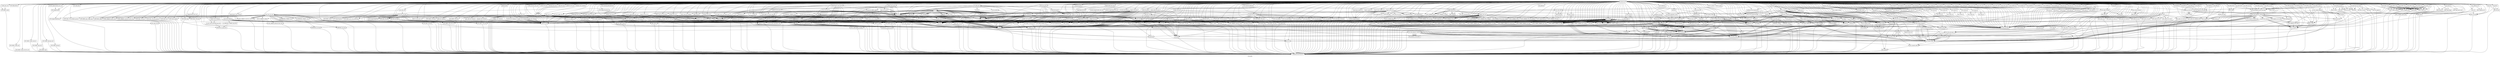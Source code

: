 digraph "Call graph" {
	label="Call graph";

	Node0x55b1d8750510 [shape=record,label="{external node}"];
	Node0x55b1d8750510 -> Node0x55b1d8750700;
	Node0x55b1d8750510 -> Node0x55b1d8751290;
	Node0x55b1d8750510 -> Node0x55b1d87553e0;
	Node0x55b1d8750510 -> Node0x55b1d8389990;
	Node0x55b1d8750510 -> Node0x55b1d8389aa0;
	Node0x55b1d8750510 -> Node0x55b1d8389bc0;
	Node0x55b1d8750510 -> Node0x55b1d8389c30;
	Node0x55b1d8750510 -> Node0x55b1d8389ed0;
	Node0x55b1d8750510 -> Node0x55b1d82e3160;
	Node0x55b1d8750510 -> Node0x55b1d87522b0;
	Node0x55b1d8750510 -> Node0x55b1d82e3010;
	Node0x55b1d8750510 -> Node0x55b1d8752340;
	Node0x55b1d8750510 -> Node0x55b1d8752480;
	Node0x55b1d8750510 -> Node0x55b1d87524f0;
	Node0x55b1d8750510 -> Node0x55b1d8752620;
	Node0x55b1d8750510 -> Node0x55b1d82e3080;
	Node0x55b1d8750510 -> Node0x55b1d82e32b0;
	Node0x55b1d8750510 -> Node0x55b1d82e3730;
	Node0x55b1d8750510 -> Node0x55b1d82e37a0;
	Node0x55b1d8750510 -> Node0x55b1d82e3880;
	Node0x55b1d8750510 -> Node0x55b1d87515a0;
	Node0x55b1d8750510 -> Node0x55b1d8751e90;
	Node0x55b1d8750510 -> Node0x55b1d8751f70;
	Node0x55b1d8750510 -> Node0x55b1d8751fe0;
	Node0x55b1d8750510 -> Node0x55b1d8752a80;
	Node0x55b1d8750510 -> Node0x55b1d8752ab0;
	Node0x55b1d8750510 -> Node0x55b1d8752bc0;
	Node0x55b1d8750510 -> Node0x55b1d8752cd0;
	Node0x55b1d8750510 -> Node0x55b1d8752e40;
	Node0x55b1d8750510 -> Node0x55b1d8752fb0;
	Node0x55b1d8750510 -> Node0x55b1d8753020;
	Node0x55b1d8750510 -> Node0x55b1d87530f0;
	Node0x55b1d8750510 -> Node0x55b1d8753120;
	Node0x55b1d8750510 -> Node0x55b1d87531d0;
	Node0x55b1d8750510 -> Node0x55b1d8753240;
	Node0x55b1d8750510 -> Node0x55b1d87532b0;
	Node0x55b1d8750510 -> Node0x55b1d8753320;
	Node0x55b1d8750510 -> Node0x55b1d8753390;
	Node0x55b1d8750510 -> Node0x55b1d8752d00;
	Node0x55b1d8750510 -> Node0x55b1d8753d90;
	Node0x55b1d8750510 -> Node0x55b1d8753df0;
	Node0x55b1d8750510 -> Node0x55b1d8753ed0;
	Node0x55b1d8750510 -> Node0x55b1d8753f70;
	Node0x55b1d8750510 -> Node0x55b1d8754050;
	Node0x55b1d8750510 -> Node0x55b1d87541d0;
	Node0x55b1d8750510 -> Node0x55b1d8754270;
	Node0x55b1d8750510 -> Node0x55b1d8754310;
	Node0x55b1d8750510 -> Node0x55b1d87543b0;
	Node0x55b1d8750510 -> Node0x55b1d8754450;
	Node0x55b1d8750510 -> Node0x55b1d87544f0;
	Node0x55b1d8750510 -> Node0x55b1d8754590;
	Node0x55b1d8750510 -> Node0x55b1d8754700;
	Node0x55b1d8750510 -> Node0x55b1d8754770;
	Node0x55b1d8750510 -> Node0x55b1d87545c0;
	Node0x55b1d8750510 -> Node0x55b1d8754840;
	Node0x55b1d8750510 -> Node0x55b1d87548e0;
	Node0x55b1d8750510 -> Node0x55b1d8754980;
	Node0x55b1d8750510 -> Node0x55b1d8754a20;
	Node0x55b1d8750510 -> Node0x55b1d8754ac0;
	Node0x55b1d8750510 -> Node0x55b1d8754af0;
	Node0x55b1d8750510 -> Node0x55b1d8754c70;
	Node0x55b1d8750510 -> Node0x55b1d83baa20;
	Node0x55b1d8750510 -> Node0x55b1d83baa50;
	Node0x55b1d8750510 -> Node0x55b1d83bab00;
	Node0x55b1d8750510 -> Node0x55b1d83bab70;
	Node0x55b1d8750510 -> Node0x55b1d8753430;
	Node0x55b1d8750510 -> Node0x55b1d87538c0;
	Node0x55b1d8750510 -> Node0x55b1d87539d0;
	Node0x55b1d8750510 -> Node0x55b1d8753a70;
	Node0x55b1d8750510 -> Node0x55b1d83bc0e0;
	Node0x55b1d8750510 -> Node0x55b1d83bc150;
	Node0x55b1d8750510 -> Node0x55b1d83bbd60;
	Node0x55b1d8750510 -> Node0x55b1d83bbe10;
	Node0x55b1d8750510 -> Node0x55b1d83bc790;
	Node0x55b1d8750510 -> Node0x55b1d83bc6f0;
	Node0x55b1d8750510 -> Node0x55b1d83bc470;
	Node0x55b1d8750510 -> Node0x55b1d83bc360;
	Node0x55b1d8750510 -> Node0x55b1d83bc900;
	Node0x55b1d8750510 -> Node0x55b1d83bc860;
	Node0x55b1d8750510 -> Node0x55b1d8753a40;
	Node0x55b1d8750510 -> Node0x55b1d83bca30;
	Node0x55b1d8750510 -> Node0x55b1d83bcac0;
	Node0x55b1d8750510 -> Node0x55b1d83bcec0;
	Node0x55b1d8750510 -> Node0x55b1d83bcf60;
	Node0x55b1d8750510 -> Node0x55b1d83bcfd0;
	Node0x55b1d8750510 -> Node0x55b1d83bd070;
	Node0x55b1d8750510 -> Node0x55b1d83bd550;
	Node0x55b1d8750510 -> Node0x55b1d83bd5f0;
	Node0x55b1d8750510 -> Node0x55b1d83bdba0;
	Node0x55b1d8750510 -> Node0x55b1d83be670;
	Node0x55b1d8750510 -> Node0x55b1d83be790;
	Node0x55b1d8750510 -> Node0x55b1d8376f00;
	Node0x55b1d8750510 -> Node0x55b1d83bdc40;
	Node0x55b1d8750510 -> Node0x55b1d83bdd90;
	Node0x55b1d8750510 -> Node0x55b1d83bdd20;
	Node0x55b1d8750510 -> Node0x55b1d83bde40;
	Node0x55b1d8750510 -> Node0x55b1d83bdeb0;
	Node0x55b1d8750510 -> Node0x55b1d8752710;
	Node0x55b1d8750510 -> Node0x55b1d8753b50;
	Node0x55b1d8750510 -> Node0x55b1d8753bc0;
	Node0x55b1d8750510 -> Node0x55b1d83be410;
	Node0x55b1d8750510 -> Node0x55b1d83be480;
	Node0x55b1d8750510 -> Node0x55b1d83be4f0;
	Node0x55b1d8750510 -> Node0x55b1d83be560;
	Node0x55b1d8750510 -> Node0x55b1d83be5d0;
	Node0x55b1d8750510 -> Node0x55b1d83be640;
	Node0x55b1d8750510 -> Node0x55b1d83bd5c0;
	Node0x55b1d8750510 -> Node0x55b1d8377360;
	Node0x55b1d8750510 -> Node0x55b1d83bd0e0;
	Node0x55b1d8750510 -> Node0x55b1d83bd110;
	Node0x55b1d8750510 -> Node0x55b1d83774c0;
	Node0x55b1d8750510 -> Node0x55b1d8377720;
	Node0x55b1d8750510 -> Node0x55b1d8377750;
	Node0x55b1d8750510 -> Node0x55b1d83777c0;
	Node0x55b1d8750510 -> Node0x55b1d8377a10;
	Node0x55b1d8750510 -> Node0x55b1d83774f0;
	Node0x55b1d8750510 -> Node0x55b1d83775a0;
	Node0x55b1d8750510 -> Node0x55b1d8377c20;
	Node0x55b1d8750510 -> Node0x55b1d8377c50;
	Node0x55b1d8750510 -> Node0x55b1d8377e40;
	Node0x55b1d8750510 -> Node0x55b1d8377eb0;
	Node0x55b1d8750510 -> Node0x55b1d8377f20;
	Node0x55b1d8750510 -> Node0x55b1d8377fc0;
	Node0x55b1d8750510 -> Node0x55b1d8377ff0;
	Node0x55b1d8750510 -> Node0x55b1d83782c0;
	Node0x55b1d8750510 -> Node0x55b1d8378330;
	Node0x55b1d8750510 -> Node0x55b1d83783f0;
	Node0x55b1d8750510 -> Node0x55b1d8378790;
	Node0x55b1d8750510 -> Node0x55b1d8378870;
	Node0x55b1d8750510 -> Node0x55b1d83bad40;
	Node0x55b1d8750510 -> Node0x55b1d83badb0;
	Node0x55b1d8750510 -> Node0x55b1d83bade0;
	Node0x55b1d8750510 -> Node0x55b1d83bb090;
	Node0x55b1d8750510 -> Node0x55b1d83bb130;
	Node0x55b1d8750510 -> Node0x55b1d83787c0;
	Node0x55b1d8750510 -> Node0x55b1d83784f0;
	Node0x55b1d8750510 -> Node0x55b1d83786b0;
	Node0x55b1d8750510 -> Node0x55b1d8378720;
	Node0x55b1d8750510 -> Node0x55b1d83bb5b0;
	Node0x55b1d8750510 -> Node0x55b1d83bb5e0;
	Node0x55b1d8750510 -> Node0x55b1d83bb860;
	Node0x55b1d8750510 -> Node0x55b1d83bb8d0;
	Node0x55b1d8750510 -> Node0x55b1d83bb9d0;
	Node0x55b1d8750510 -> Node0x55b1d83bba00;
	Node0x55b1d8750510 -> Node0x55b1d83bbb40;
	Node0x55b1d8750510 -> Node0x55b1d8378af0;
	Node0x55b1d8750510 -> Node0x55b1d8378b60;
	Node0x55b1d8750510 -> Node0x55b1d8378bd0;
	Node0x55b1d8750510 -> Node0x55b1d8378c40;
	Node0x55b1d8750510 -> Node0x55b1d83bbbb0;
	Node0x55b1d8750510 -> Node0x55b1d8379210;
	Node0x55b1d8750510 -> Node0x55b1d8379280;
	Node0x55b1d8750510 -> Node0x55b1d8379320;
	Node0x55b1d8750510 -> Node0x55b1d83793c0;
	Node0x55b1d8750510 -> Node0x55b1d8379430;
	Node0x55b1d8750510 -> Node0x55b1d8379590;
	Node0x55b1d8750510 -> Node0x55b1d8379630;
	Node0x55b1d8750510 -> Node0x55b1d8379660;
	Node0x55b1d8750510 -> Node0x55b1d83797d0;
	Node0x55b1d8750510 -> Node0x55b1d8379800;
	Node0x55b1d8750510 -> Node0x55b1d8379980;
	Node0x55b1d8750510 -> Node0x55b1d83799f0;
	Node0x55b1d8750510 -> Node0x55b1d8379bc0;
	Node0x55b1d8750510 -> Node0x55b1d837a460;
	Node0x55b1d8750510 -> Node0x55b1d8379d80;
	Node0x55b1d8750510 -> Node0x55b1d8379df0;
	Node0x55b1d8750510 -> Node0x55b1d8379e60;
	Node0x55b1d8750510 -> Node0x55b1d837a350;
	Node0x55b1d8750510 -> Node0x55b1d837a5c0;
	Node0x55b1d8750510 -> Node0x55b1d82ffc50;
	Node0x55b1d8750510 -> Node0x55b1d82ffc80;
	Node0x55b1d8750510 -> Node0x55b1d82ffe00;
	Node0x55b1d8750510 -> Node0x55b1d83003d0;
	Node0x55b1d8750510 -> Node0x55b1d837a5f0;
	Node0x55b1d8750510 -> Node0x55b1d8300400;
	Node0x55b1d8750510 -> Node0x55b1d83005b0;
	Node0x55b1d8750510 -> Node0x55b1d83005e0;
	Node0x55b1d8750510 -> Node0x55b1d8300690;
	Node0x55b1d8750510 -> Node0x55b1d8300700;
	Node0x55b1d8750510 -> Node0x55b1d8300770;
	Node0x55b1d8750510 -> Node0x55b1d83009f0;
	Node0x55b1d8750510 -> Node0x55b1d82ffbe0;
	Node0x55b1d8750510 -> Node0x55b1d8300a60;
	Node0x55b1d8750510 -> Node0x55b1d8300ad0;
	Node0x55b1d8750510 -> Node0x55b1d8300f50;
	Node0x55b1d8750510 -> Node0x55b1d8300fc0;
	Node0x55b1d8750510 -> Node0x55b1d83010a0;
	Node0x55b1d8750510 -> Node0x55b1d87528c0;
	Node0x55b1d8750510 -> Node0x55b1d8301380;
	Node0x55b1d8750510 -> Node0x55b1d8301420;
	Node0x55b1d8750510 -> Node0x55b1d8301490;
	Node0x55b1d8750510 -> Node0x55b1d8301500;
	Node0x55b1d8750510 -> Node0x55b1d8301570;
	Node0x55b1d8750510 -> Node0x55b1d83015a0;
	Node0x55b1d8750510 -> Node0x55b1d83017e0;
	Node0x55b1d8750510 -> Node0x55b1d8301880;
	Node0x55b1d8750510 -> Node0x55b1d83018f0;
	Node0x55b1d8750510 -> Node0x55b1d8302010;
	Node0x55b1d8750510 -> Node0x55b1d8302080;
	Node0x55b1d8750510 -> Node0x55b1d8302140;
	Node0x55b1d8750510 -> Node0x55b1d8302240;
	Node0x55b1d8750510 -> Node0x55b1d8302270;
	Node0x55b1d8750510 -> Node0x55b1d83022e0;
	Node0x55b1d8750510 -> Node0x55b1d8302500;
	Node0x55b1d8750510 -> Node0x55b1d8302570;
	Node0x55b1d8750510 -> Node0x55b1d83027f0;
	Node0x55b1d8750510 -> Node0x55b1d8302820;
	Node0x55b1d8750510 -> Node0x55b1d8302a10;
	Node0x55b1d8750510 -> Node0x55b1d8302a40;
	Node0x55b1d8750510 -> Node0x55b1d8302c30;
	Node0x55b1d8750510 -> Node0x55b1d8302c60;
	Node0x55b1d8750510 -> Node0x55b1d8302d10;
	Node0x55b1d8750510 -> Node0x55b1d8302e90;
	Node0x55b1d8750510 -> Node0x55b1d8302f00;
	Node0x55b1d8750510 -> Node0x55b1d8302f70;
	Node0x55b1d8750510 -> Node0x55b1d8302fe0;
	Node0x55b1d8750510 -> Node0x55b1d8303050;
	Node0x55b1d8750510 -> Node0x55b1d83034d0;
	Node0x55b1d8750510 -> Node0x55b1d8303540;
	Node0x55b1d8750510 -> Node0x55b1d83035b0;
	Node0x55b1d8750510 -> Node0x55b1d8303620;
	Node0x55b1d8750510 -> Node0x55b1d8303690;
	Node0x55b1d8750510 -> Node0x55b1d8303f10;
	Node0x55b1d8750510 -> Node0x55b1d8303f80;
	Node0x55b1d8750510 -> Node0x55b1d8303ff0;
	Node0x55b1d8750510 -> Node0x55b1d8304060;
	Node0x55b1d8750510 -> Node0x55b1d83043a0;
	Node0x55b1d8750510 -> Node0x55b1d83043d0;
	Node0x55b1d8750510 -> Node0x55b1d8304480;
	Node0x55b1d8750510 -> Node0x55b1d8304550;
	Node0x55b1d8750510 -> Node0x55b1d83045c0;
	Node0x55b1d8750510 -> Node0x55b1d8304630;
	Node0x55b1d8750510 -> Node0x55b1d83046a0;
	Node0x55b1d8750510 -> Node0x55b1d8304740;
	Node0x55b1d8750510 -> Node0x55b1d8304770;
	Node0x55b1d8750510 -> Node0x55b1d83048c0;
	Node0x55b1d8750510 -> Node0x55b1d8304930;
	Node0x55b1d8750510 -> Node0x55b1d830b0b0;
	Node0x55b1d8750510 -> Node0x55b1d8304a30;
	Node0x55b1d8750510 -> Node0x55b1d8304aa0;
	Node0x55b1d8750510 -> Node0x55b1d8304b10;
	Node0x55b1d8750510 -> Node0x55b1d837ed60;
	Node0x55b1d8750510 -> Node0x55b1d837f060;
	Node0x55b1d8750510 -> Node0x55b1d837f0d0;
	Node0x55b1d8750510 -> Node0x55b1d837f170;
	Node0x55b1d8750510 -> Node0x55b1d837f210;
	Node0x55b1d8750510 -> Node0x55b1d837f2b0;
	Node0x55b1d8750510 -> Node0x55b1d837fe50;
	Node0x55b1d8750510 -> Node0x55b1d837fec0;
	Node0x55b1d8750510 -> Node0x55b1d837ff30;
	Node0x55b1d8750510 -> Node0x55b1d8380170;
	Node0x55b1d8750510 -> Node0x55b1d83801a0;
	Node0x55b1d8750510 -> Node0x55b1d8380320;
	Node0x55b1d8750510 -> Node0x55b1d83804e0;
	Node0x55b1d8750510 -> Node0x55b1d83805b0;
	Node0x55b1d8750510 -> Node0x55b1d830a120;
	Node0x55b1d8750510 -> Node0x55b1d8389a00;
	Node0x55b1d8750510 -> Node0x55b1d8380880;
	Node0x55b1d8750510 -> Node0x55b1d8301850;
	Node0x55b1d8750510 -> Node0x55b1d837ed90;
	Node0x55b1d8750510 -> Node0x55b1d837ff60;
	Node0x55b1d8750510 -> Node0x55b1d837f350;
	Node0x55b1d8750510 -> Node0x55b1d837eeb0;
	Node0x55b1d8750510 -> Node0x55b1d8389b50;
	Node0x55b1d8750510 -> Node0x55b1d82fdd90;
	Node0x55b1d8750510 -> Node0x55b1d8389d80;
	Node0x55b1d8750510 -> Node0x55b1d8389f90;
	Node0x55b1d8750510 -> Node0x55b1d82fdec0;
	Node0x55b1d8750510 -> Node0x55b1d82fe7b0;
	Node0x55b1d8750510 -> Node0x55b1d82fe890;
	Node0x55b1d8750510 -> Node0x55b1d82fe9d0;
	Node0x55b1d8750510 -> Node0x55b1d8752210;
	Node0x55b1d8750510 -> Node0x55b1d8380650;
	Node0x55b1d8750510 -> Node0x55b1d82fea90;
	Node0x55b1d8750510 -> Node0x55b1d82feb00;
	Node0x55b1d8750510 -> Node0x55b1d82e31d0;
	Node0x55b1d8750510 -> Node0x55b1d82fecd0;
	Node0x55b1d8750510 -> Node0x55b1d87520c0;
	Node0x55b1d8750510 -> Node0x55b1d82fed00;
	Node0x55b1d8750510 -> Node0x55b1d82fee30;
	Node0x55b1d8750510 -> Node0x55b1d82fef80;
	Node0x55b1d8750510 -> Node0x55b1d82fefb0;
	Node0x55b1d8750510 -> Node0x55b1d82ff120;
	Node0x55b1d8750510 -> Node0x55b1d82e3240;
	Node0x55b1d8750510 -> Node0x55b1d837a3c0;
	Node0x55b1d8750510 -> Node0x55b1d82ff2b0;
	Node0x55b1d8750510 -> Node0x55b1d82fe750;
	Node0x55b1d8750510 -> Node0x55b1d82ff380;
	Node0x55b1d8750510 -> Node0x55b1d82fe820;
	Node0x55b1d8750510 -> Node0x55b1d82ff450;
	Node0x55b1d8750510 -> Node0x55b1d82ff4f0;
	Node0x55b1d8750510 -> Node0x55b1d82ff590;
	Node0x55b1d8750510 -> Node0x55b1d82ff630;
	Node0x55b1d8750510 -> Node0x55b1d82ff6d0;
	Node0x55b1d8750510 -> Node0x55b1d82ff770;
	Node0x55b1d8750510 -> Node0x55b1d82ff810;
	Node0x55b1d8750510 -> Node0x55b1d82ff8b0;
	Node0x55b1d8750510 -> Node0x55b1d82ff950;
	Node0x55b1d8750510 -> Node0x55b1d82ff9f0;
	Node0x55b1d8750510 -> Node0x55b1d82ffa90;
	Node0x55b1d8750510 -> Node0x55b1d82ffb30;
	Node0x55b1d8750510 -> Node0x55b1d8384b70;
	Node0x55b1d8750510 -> Node0x55b1d8384c10;
	Node0x55b1d8750510 -> Node0x55b1d8384cb0;
	Node0x55b1d8750510 -> Node0x55b1d8384d50;
	Node0x55b1d8750510 -> Node0x55b1d8384df0;
	Node0x55b1d8750510 -> Node0x55b1d8384e90;
	Node0x55b1d8750510 -> Node0x55b1d8384f30;
	Node0x55b1d8750510 -> Node0x55b1d8384fd0;
	Node0x55b1d8750510 -> Node0x55b1d8385070;
	Node0x55b1d8750510 -> Node0x55b1d8385110;
	Node0x55b1d8750510 -> Node0x55b1d83851b0;
	Node0x55b1d8750510 -> Node0x55b1d8385250;
	Node0x55b1d8750510 -> Node0x55b1d83852f0;
	Node0x55b1d8750510 -> Node0x55b1d8385390;
	Node0x55b1d8750510 -> Node0x55b1d8385430;
	Node0x55b1d8750510 -> Node0x55b1d83854d0;
	Node0x55b1d8750510 -> Node0x55b1d8385570;
	Node0x55b1d8750510 -> Node0x55b1d8385610;
	Node0x55b1d8750510 -> Node0x55b1d83856b0;
	Node0x55b1d8750510 -> Node0x55b1d8385750;
	Node0x55b1d8750510 -> Node0x55b1d83857f0;
	Node0x55b1d8750510 -> Node0x55b1d8385890;
	Node0x55b1d8750510 -> Node0x55b1d8301030;
	Node0x55b1d8750510 -> Node0x55b1d8385960;
	Node0x55b1d8750510 -> Node0x55b1d8385a00;
	Node0x55b1d8750510 -> Node0x55b1d8385aa0;
	Node0x55b1d8750510 -> Node0x55b1d8385b40;
	Node0x55b1d8750510 -> Node0x55b1d8385be0;
	Node0x55b1d8750510 -> Node0x55b1d8385c80;
	Node0x55b1d8750510 -> Node0x55b1d8385d20;
	Node0x55b1d8750510 -> Node0x55b1d8385dc0;
	Node0x55b1d8750510 -> Node0x55b1d8385e60;
	Node0x55b1d8750510 -> Node0x55b1d8385f00;
	Node0x55b1d8750510 -> Node0x55b1d8385fa0;
	Node0x55b1d8750510 -> Node0x55b1d8389a30;
	Node0x55b1d8750510 -> Node0x55b1d8754dd0;
	Node0x55b1d8750510 -> Node0x55b1d83860a0;
	Node0x55b1d8750510 -> Node0x55b1d8379ed0;
	Node0x55b1d8750510 -> Node0x55b1d8386290;
	Node0x55b1d8750510 -> Node0x55b1d83862c0;
	Node0x55b1d8750510 -> Node0x55b1d8386430;
	Node0x55b1d8750510 -> Node0x55b1d8386530;
	Node0x55b1d8750510 -> Node0x55b1d8754080;
	Node0x55b1d8750510 -> Node0x55b1d8386560;
	Node0x55b1d8750510 -> Node0x55b1d87540f0;
	Node0x55b1d8750510 -> Node0x55b1d8386700;
	Node0x55b1d8750510 -> Node0x55b1d8386800;
	Node0x55b1d8750510 -> Node0x55b1d8386960;
	Node0x55b1d8750510 -> Node0x55b1d83869d0;
	Node0x55b1d8750510 -> Node0x55b1d8386b30;
	Node0x55b1d8750510 -> Node0x55b1d8386b60;
	Node0x55b1d8750510 -> Node0x55b1d8386c20;
	Node0x55b1d8750510 -> Node0x55b1d8386ce0;
	Node0x55b1d8750510 -> Node0x55b1d8560940;
	Node0x55b1d8750510 -> Node0x55b1d8560ac0;
	Node0x55b1d8750510 -> Node0x55b1d8560af0;
	Node0x55b1d8750510 -> Node0x55b1d8560b60;
	Node0x55b1d8750510 -> Node0x55b1d8560cb0;
	Node0x55b1d8750510 -> Node0x55b1d8560d20;
	Node0x55b1d8750510 -> Node0x55b1d8560e70;
	Node0x55b1d8750510 -> Node0x55b1d8560ee0;
	Node0x55b1d8750510 -> Node0x55b1d8561070;
	Node0x55b1d8750510 -> Node0x55b1d8561110;
	Node0x55b1d8750510 -> Node0x55b1d8561180;
	Node0x55b1d8750510 -> Node0x55b1d8561270;
	Node0x55b1d8750510 -> Node0x55b1d85612a0;
	Node0x55b1d8750510 -> Node0x55b1d85613a0;
	Node0x55b1d8750510 -> Node0x55b1d8561440;
	Node0x55b1d8750510 -> Node0x55b1d85613d0;
	Node0x55b1d8750510 -> Node0x55b1d85615d0;
	Node0x55b1d8750510 -> Node0x55b1d8561810;
	Node0x55b1d8750510 -> Node0x55b1d8561880;
	Node0x55b1d8750510 -> Node0x55b1d85618b0;
	Node0x55b1d8750510 -> Node0x55b1d8561960;
	Node0x55b1d8750510 -> Node0x55b1d8561b70;
	Node0x55b1d8750510 -> Node0x55b1d8561be0;
	Node0x55b1d8750510 -> Node0x55b1d8561c10;
	Node0x55b1d8750510 -> Node0x55b1d8561e40;
	Node0x55b1d8750510 -> Node0x55b1d8561f10;
	Node0x55b1d8750510 -> Node0x55b1d8562010;
	Node0x55b1d8750510 -> Node0x55b1d8562040;
	Node0x55b1d8750510 -> Node0x55b1d85621c0;
	Node0x55b1d8750510 -> Node0x55b1d8562340;
	Node0x55b1d8750510 -> Node0x55b1d85624c0;
	Node0x55b1d8750510 -> Node0x55b1d8380620;
	Node0x55b1d8750510 -> Node0x55b1d8562640;
	Node0x55b1d8750510 -> Node0x55b1d8562870;
	Node0x55b1d8750510 -> Node0x55b1d8380b00;
	Node0x55b1d8750510 -> Node0x55b1d8562a50;
	Node0x55b1d8750510 -> Node0x55b1d837fd00;
	Node0x55b1d8750510 -> Node0x55b1d8562af0;
	Node0x55b1d8750510 -> Node0x55b1d82fdbd0;
	Node0x55b1d8750510 -> Node0x55b1d837ee40;
	Node0x55b1d8750510 -> Node0x55b1d837fd70;
	Node0x55b1d8750510 -> Node0x55b1d8562c50;
	Node0x55b1d8750510 -> Node0x55b1d8386100;
	Node0x55b1d8750510 -> Node0x55b1d85635d0;
	Node0x55b1d8750510 -> Node0x55b1d83868a0;
	Node0x55b1d8750510 -> Node0x55b1d85637f0;
	Node0x55b1d8750510 -> Node0x55b1d8563960;
	Node0x55b1d8750510 -> Node0x55b1d8386a70;
	Node0x55b1d8750510 -> Node0x55b1d8564000;
	Node0x55b1d8750510 -> Node0x55b1d8564070;
	Node0x55b1d8750510 -> Node0x55b1d83866d0;
	Node0x55b1d8750510 -> Node0x55b1d85642e0;
	Node0x55b1d8750510 -> Node0x55b1d83806c0;
	Node0x55b1d8750510 -> Node0x55b1d85627c0;
	Node0x55b1d8750510 -> Node0x55b1d8564690;
	Node0x55b1d8750510 -> Node0x55b1d8564d10;
	Node0x55b1d8750510 -> Node0x55b1d8564730;
	Node0x55b1d8750510 -> Node0x55b1d8564f70;
	Node0x55b1d8750510 -> Node0x55b1d85646c0;
	Node0x55b1d8750510 -> Node0x55b1d8565160;
	Node0x55b1d8750510 -> Node0x55b1d8564830;
	Node0x55b1d8750510 -> Node0x55b1d8565200;
	Node0x55b1d8750510 -> Node0x55b1d85648a0;
	Node0x55b1d8750510 -> Node0x55b1d85652f0;
	Node0x55b1d8750510 -> Node0x55b1d8564910;
	Node0x55b1d8750510 -> Node0x55b1d8565470;
	Node0x55b1d8750510 -> Node0x55b1d8564980;
	Node0x55b1d8750510 -> Node0x55b1d8565580;
	Node0x55b1d8750510 -> Node0x55b1d85649f0;
	Node0x55b1d8750510 -> Node0x55b1d8565670;
	Node0x55b1d8750510 -> Node0x55b1d8564a60;
	Node0x55b1d8750510 -> Node0x55b1d8564d80;
	Node0x55b1d8750510 -> Node0x55b1d8565710;
	Node0x55b1d8750510 -> Node0x55b1d8564db0;
	Node0x55b1d8750510 -> Node0x55b1d8565510;
	Node0x55b1d8750510 -> Node0x55b1d8565010;
	Node0x55b1d8750510 -> Node0x55b1d8564fa0;
	Node0x55b1d8750510 -> Node0x55b1d85650c0;
	Node0x55b1d8750510 -> Node0x55b1d8564e20;
	Node0x55b1d8750510 -> Node0x55b1d8565950;
	Node0x55b1d8751290 [shape=record,label="{setup_tests}"];
	Node0x55b1d8751290 -> Node0x55b1d830a120;
	Node0x55b1d8751290 -> Node0x55b1d830b0b0;
	Node0x55b1d8750700 [shape=record,label="{test_get_options}"];
	Node0x55b1d87553e0 [shape=record,label="{llvm.dbg.declare}"];
	Node0x55b1d8389990 [shape=record,label="{run_file_tests}"];
	Node0x55b1d8389990 -> Node0x55b1d8389a00;
	Node0x55b1d8389990 -> Node0x55b1d8389aa0;
	Node0x55b1d8389990 -> Node0x55b1d8389a30;
	Node0x55b1d8389990 -> Node0x55b1d8389b50;
	Node0x55b1d8389990 -> Node0x55b1d8389bc0;
	Node0x55b1d8389990 -> Node0x55b1d8389c30;
	Node0x55b1d8389990 -> Node0x55b1d8389ca0;
	Node0x55b1d8389990 -> Node0x55b1d8389d10;
	Node0x55b1d8389990 -> Node0x55b1d8389d80;
	Node0x55b1d8389990 -> Node0x55b1d8389df0;
	Node0x55b1d8389990 -> Node0x55b1d8389e60;
	Node0x55b1d8389990 -> Node0x55b1d8389e60;
	Node0x55b1d8389990 -> Node0x55b1d8389ed0;
	Node0x55b1d8389990 -> Node0x55b1d8389bc0;
	Node0x55b1d8752130 [shape=record,label="{prov_available}"];
	Node0x55b1d8752130 -> Node0x55b1d8752a80;
	Node0x55b1d8752130 -> Node0x55b1d8752a80;
	Node0x55b1d8752130 -> Node0x55b1d8752ab0;
	Node0x55b1d8752a80 [shape=record,label="{__ctype_b_loc}"];
	Node0x55b1d8752a80 -> Node0x55b1d874dc70;
	Node0x55b1d8752ab0 [shape=record,label="{OSSL_PROVIDER_available}"];
	Node0x55b1d8752ab0 -> Node0x55b1d874dc70;
	Node0x55b1d8752bc0 [shape=record,label="{verify_test_init}"];
	Node0x55b1d8752bc0 -> Node0x55b1d8752c30;
	Node0x55b1d8752cd0 [shape=record,label="{pkey_test_cleanup}"];
	Node0x55b1d8752cd0 -> Node0x55b1d8389bc0;
	Node0x55b1d8752cd0 -> Node0x55b1d8389bc0;
	Node0x55b1d8752cd0 -> Node0x55b1d8752d00;
	Node0x55b1d8752e40 [shape=record,label="{pkey_test_parse}"];
	Node0x55b1d8752e40 -> Node0x55b1d82e3010;
	Node0x55b1d8752e40 -> Node0x55b1d82e3810;
	Node0x55b1d8752e40 -> Node0x55b1d82e3010;
	Node0x55b1d8752e40 -> Node0x55b1d82e3810;
	Node0x55b1d8752e40 -> Node0x55b1d82e3010;
	Node0x55b1d8752e40 -> Node0x55b1d8752e70;
	Node0x55b1d8753020 [shape=record,label="{EVP_PKEY_verify}"];
	Node0x55b1d8753020 -> Node0x55b1d874dc70;
	Node0x55b1d8752e70 [shape=record,label="{pkey_test_ctrl}"];
	Node0x55b1d8752e70 -> Node0x55b1d87530f0;
	Node0x55b1d8752e70 -> Node0x55b1d8389a30;
	Node0x55b1d8752e70 -> Node0x55b1d82e3730;
	Node0x55b1d8752e70 -> Node0x55b1d8753120;
	Node0x55b1d8752e70 -> Node0x55b1d87531d0;
	Node0x55b1d8752e70 -> Node0x55b1d8753240;
	Node0x55b1d8752e70 -> Node0x55b1d87532b0;
	Node0x55b1d8752e70 -> Node0x55b1d8753320;
	Node0x55b1d8752e70 -> Node0x55b1d87532b0;
	Node0x55b1d8752e70 -> Node0x55b1d8753390;
	Node0x55b1d8752e70 -> Node0x55b1d8389bc0;
	Node0x55b1d87530f0 [shape=record,label="{CRYPTO_strdup}"];
	Node0x55b1d87530f0 -> Node0x55b1d874dc70;
	Node0x55b1d8753120 [shape=record,label="{EVP_PKEY_CTX_ctrl_str}"];
	Node0x55b1d8753120 -> Node0x55b1d874dc70;
	Node0x55b1d87531d0 [shape=record,label="{OBJ_sn2nid}"];
	Node0x55b1d87531d0 -> Node0x55b1d874dc70;
	Node0x55b1d8753240 [shape=record,label="{OBJ_ln2nid}"];
	Node0x55b1d8753240 -> Node0x55b1d874dc70;
	Node0x55b1d87532b0 [shape=record,label="{OBJ_nid2sn}"];
	Node0x55b1d87532b0 -> Node0x55b1d874dc70;
	Node0x55b1d8753320 [shape=record,label="{EVP_get_digestbyname}"];
	Node0x55b1d8753320 -> Node0x55b1d874dc70;
	Node0x55b1d8753390 [shape=record,label="{EVP_get_cipherbyname}"];
	Node0x55b1d8753390 -> Node0x55b1d874dc70;
	Node0x55b1d8752d00 [shape=record,label="{EVP_PKEY_CTX_free}"];
	Node0x55b1d8752d00 -> Node0x55b1d874dc70;
	Node0x55b1d8303f10 [shape=record,label="{X509_VERIFY_PARAM_set1_host}"];
	Node0x55b1d8303f10 -> Node0x55b1d874dc70;
	Node0x55b1d8303f80 [shape=record,label="{X509_VERIFY_PARAM_set1_email}"];
	Node0x55b1d8303f80 -> Node0x55b1d874dc70;
	Node0x55b1d8303ff0 [shape=record,label="{X509_VERIFY_PARAM_set1_ip_asc}"];
	Node0x55b1d8303ff0 -> Node0x55b1d874dc70;
	Node0x55b1d8304060 [shape=record,label="{X509_VERIFY_PARAM_set_flags}"];
	Node0x55b1d8304060 -> Node0x55b1d874dc70;
	Node0x55b1d83043a0 [shape=record,label="{opt_next}"];
	Node0x55b1d83043a0 -> Node0x55b1d82e3010;
	Node0x55b1d83043a0 -> Node0x55b1d82e3730;
	Node0x55b1d83043a0 -> Node0x55b1d82e3010;
	Node0x55b1d83043a0 -> Node0x55b1d8301850;
	Node0x55b1d83043a0 -> Node0x55b1d8301850;
	Node0x55b1d83043a0 -> Node0x55b1d83043d0;
	Node0x55b1d83043a0 -> Node0x55b1d8301850;
	Node0x55b1d83043a0 -> Node0x55b1d8302140;
	Node0x55b1d83043a0 -> Node0x55b1d8301850;
	Node0x55b1d83043a0 -> Node0x55b1d8302500;
	Node0x55b1d83043a0 -> Node0x55b1d8301850;
	Node0x55b1d83043a0 -> Node0x55b1d83027f0;
	Node0x55b1d83043a0 -> Node0x55b1d8301850;
	Node0x55b1d83043a0 -> Node0x55b1d8302240;
	Node0x55b1d83043a0 -> Node0x55b1d8301850;
	Node0x55b1d83043a0 -> Node0x55b1d8302a10;
	Node0x55b1d83043a0 -> Node0x55b1d8301850;
	Node0x55b1d83043a0 -> Node0x55b1d8301880;
	Node0x55b1d83043a0 -> Node0x55b1d8301850;
	Node0x55b1d83043a0 -> Node0x55b1d8301850;
	Node0x55b1d83043d0 [shape=record,label="{opt_isdir}"];
	Node0x55b1d83043d0 -> Node0x55b1d8304480;
	Node0x55b1d8304480 [shape=record,label="{stat}"];
	Node0x55b1d8304480 -> Node0x55b1d874dc70;
	Node0x55b1d8304550 [shape=record,label="{opt_flag}"];
	Node0x55b1d83045c0 [shape=record,label="{opt_unknown}"];
	Node0x55b1d8304630 [shape=record,label="{opt_rest}"];
	Node0x55b1d83046a0 [shape=record,label="{opt_num_rest}"];
	Node0x55b1d83046a0 -> Node0x55b1d8304630;
	Node0x55b1d8304740 [shape=record,label="{opt_help}"];
	Node0x55b1d8304740 -> Node0x55b1d8752710;
	Node0x55b1d8304740 -> Node0x55b1d83047e0;
	Node0x55b1d8304740 -> Node0x55b1d8752710;
	Node0x55b1d8304740 -> Node0x55b1d83015a0;
	Node0x55b1d8304740 -> Node0x55b1d8301850;
	Node0x55b1d8304740 -> Node0x55b1d8301850;
	Node0x55b1d8304740 -> Node0x55b1d8301850;
	Node0x55b1d8304740 -> Node0x55b1d8304770;
	Node0x55b1d8304740 -> Node0x55b1d8752710;
	Node0x55b1d8304740 -> Node0x55b1d83047e0;
	Node0x55b1d8304740 -> Node0x55b1d8304770;
	Node0x55b1d8304740 -> Node0x55b1d8752710;
	Node0x55b1d8304740 -> Node0x55b1d8301850;
	Node0x55b1d8304740 -> Node0x55b1d8301850;
	Node0x55b1d83047e0 [shape=record,label="{valtype2param}"];
	Node0x55b1d8562640 [shape=record,label="{BIO_new_fp}"];
	Node0x55b1d8562640 -> Node0x55b1d874dc70;
	Node0x55b1d8562870 [shape=record,label="{BIO_push}"];
	Node0x55b1d8562870 -> Node0x55b1d874dc70;
	Node0x55b1d8380b00 [shape=record,label="{test_close_streams}"];
	Node0x55b1d8380b00 -> Node0x55b1d8562a50;
	Node0x55b1d8380b00 -> Node0x55b1d8562a50;
	Node0x55b1d8562a50 [shape=record,label="{BIO_free_all}"];
	Node0x55b1d8562a50 -> Node0x55b1d874dc70;
	Node0x55b1d837fd00 [shape=record,label="{test_vprintf_stdout}"];
	Node0x55b1d837fd00 -> Node0x55b1d8562af0;
	Node0x55b1d8562af0 [shape=record,label="{BIO_vprintf}"];
	Node0x55b1d8562af0 -> Node0x55b1d874dc70;
	Node0x55b1d82fdbd0 [shape=record,label="{test_vprintf_stderr}"];
	Node0x55b1d82fdbd0 -> Node0x55b1d8562af0;
	Node0x55b1d837ee40 [shape=record,label="{test_flush_stdout}"];
	Node0x55b1d837ee40 -> Node0x55b1d8389c30;
	Node0x55b1d8304770 [shape=record,label="{strcpy}"];
	Node0x55b1d8304770 -> Node0x55b1d874dc70;
	Node0x55b1d83048c0 [shape=record,label="{add_test}"];
	Node0x55b1d83048c0 -> Node0x55b1d8304930;
	Node0x55b1d8304930 [shape=record,label="{__assert_fail}"];
	Node0x55b1d8304930 -> Node0x55b1d874dc70;
	Node0x55b1d830b0b0 [shape=record,label="{add_all_tests}"];
	Node0x55b1d830b0b0 -> Node0x55b1d8304930;
	Node0x55b1d8304a30 [shape=record,label="{subtest_level}"];
	Node0x55b1d8304aa0 [shape=record,label="{setup_test_framework}"];
	Node0x55b1d8304aa0 -> Node0x55b1d8304b10;
	Node0x55b1d8304aa0 -> Node0x55b1d8304b10;
	Node0x55b1d8304aa0 -> Node0x55b1d8753430;
	Node0x55b1d8304aa0 -> Node0x55b1d8753430;
	Node0x55b1d8304aa0 -> Node0x55b1d8304b40;
	Node0x55b1d8304aa0 -> Node0x55b1d8750700;
	Node0x55b1d8304aa0 -> Node0x55b1d8301500;
	Node0x55b1d8304b10 [shape=record,label="{getenv}"];
	Node0x55b1d8304b10 -> Node0x55b1d874dc70;
	Node0x55b1d8304b40 [shape=record,label="{set_seed}"];
	Node0x55b1d8304b40 -> Node0x55b1d837ed60;
	Node0x55b1d8304b40 -> Node0x55b1d8304a30;
	Node0x55b1d8304b40 -> Node0x55b1d837ed90;
	Node0x55b1d8304b40 -> Node0x55b1d837ee40;
	Node0x55b1d8304b40 -> Node0x55b1d837eeb0;
	Node0x55b1d837ed60 [shape=record,label="{time}"];
	Node0x55b1d837ed60 -> Node0x55b1d874dc70;
	Node0x55b1d837f060 [shape=record,label="{pulldown_test_framework}"];
	Node0x55b1d837f060 -> Node0x55b1d837f0d0;
	Node0x55b1d837f0d0 [shape=record,label="{set_test_title}"];
	Node0x55b1d837f0d0 -> Node0x55b1d837f170;
	Node0x55b1d837f0d0 -> Node0x55b1d837f210;
	Node0x55b1d837f170 [shape=record,label="{free}"];
	Node0x55b1d837f170 -> Node0x55b1d874dc70;
	Node0x55b1d837f210 [shape=record,label="{strdup}"];
	Node0x55b1d837f210 -> Node0x55b1d874dc70;
	Node0x55b1d837f2b0 [shape=record,label="{run_tests}"];
	Node0x55b1d837f2b0 -> Node0x55b1d837f320;
	Node0x55b1d837f2b0 -> Node0x55b1d837ed90;
	Node0x55b1d837f2b0 -> Node0x55b1d837ed90;
	Node0x55b1d837f2b0 -> Node0x55b1d837ed90;
	Node0x55b1d837f2b0 -> Node0x55b1d837ee40;
	Node0x55b1d837f2b0 -> Node0x55b1d837f350;
	Node0x55b1d837f2b0 -> Node0x55b1d837ed90;
	Node0x55b1d837f2b0 -> Node0x55b1d837ed90;
	Node0x55b1d837f2b0 -> Node0x55b1d837ee40;
	Node0x55b1d837f2b0 -> Node0x55b1d837f0d0;
	Node0x55b1d837f2b0 -> Node0x55b1d874dc70;
	Node0x55b1d837f2b0 -> Node0x55b1d837f770;
	Node0x55b1d837f2b0 -> Node0x55b1d837f7e0;
	Node0x55b1d837f2b0 -> Node0x55b1d837ed90;
	Node0x55b1d837f2b0 -> Node0x55b1d837ed90;
	Node0x55b1d837f2b0 -> Node0x55b1d837ee40;
	Node0x55b1d837f2b0 -> Node0x55b1d837f350;
	Node0x55b1d837f2b0 -> Node0x55b1d837fc60;
	Node0x55b1d837f2b0 -> Node0x55b1d837f0d0;
	Node0x55b1d837f2b0 -> Node0x55b1d874dc70;
	Node0x55b1d837f2b0 -> Node0x55b1d837f7e0;
	Node0x55b1d837f2b0 -> Node0x55b1d837f770;
	Node0x55b1d837f2b0 -> Node0x55b1d837f770;
	Node0x55b1d837f2b0 -> Node0x55b1d837f770;
	Node0x55b1d837f320 [shape=record,label="{process_shared_options}"];
	Node0x55b1d837f320 -> Node0x55b1d8301570;
	Node0x55b1d837f320 -> Node0x55b1d83043a0;
	Node0x55b1d837f320 -> Node0x55b1d8750700;
	Node0x55b1d837f320 -> Node0x55b1d8304740;
	Node0x55b1d837f320 -> Node0x55b1d8304550;
	Node0x55b1d837f320 -> Node0x55b1d8302c60;
	Node0x55b1d837f320 -> Node0x55b1d8304550;
	Node0x55b1d837f320 -> Node0x55b1d8302c60;
	Node0x55b1d837f320 -> Node0x55b1d8302140;
	Node0x55b1d837f320 -> Node0x55b1d8302c60;
	Node0x55b1d837f320 -> Node0x55b1d8302140;
	Node0x55b1d837f320 -> Node0x55b1d8302c60;
	Node0x55b1d837f320 -> Node0x55b1d8302140;
	Node0x55b1d837f320 -> Node0x55b1d8304b40;
	Node0x55b1d837f320 -> Node0x55b1d837fc90;
	Node0x55b1d837f770 [shape=record,label="{test_verdict}"];
	Node0x55b1d837f770 -> Node0x55b1d837ee40;
	Node0x55b1d837f770 -> Node0x55b1d837fd70;
	Node0x55b1d837f770 -> Node0x55b1d837ed90;
	Node0x55b1d837f770 -> Node0x55b1d837fd00;
	Node0x55b1d837f770 -> Node0x55b1d837ed90;
	Node0x55b1d837f770 -> Node0x55b1d837ed90;
	Node0x55b1d837f770 -> Node0x55b1d837ee40;
	Node0x55b1d837f7e0 [shape=record,label="{finalize}"];
	Node0x55b1d837f7e0 -> Node0x55b1d87522b0;
	Node0x55b1d837f7e0 -> Node0x55b1d837fe50;
	Node0x55b1d837fc60 [shape=record,label="{gcd}"];
	Node0x55b1d837fe50 [shape=record,label="{ERR_print_errors_cb}"];
	Node0x55b1d837fe50 -> Node0x55b1d874dc70;
	Node0x55b1d837fec0 [shape=record,label="{llvm.va_start}"];
	Node0x55b1d837ff30 [shape=record,label="{llvm.va_end}"];
	Node0x55b1d837fc90 [shape=record,label="{check_single_test_params}"];
	Node0x55b1d837fc90 -> Node0x55b1d82e3010;
	Node0x55b1d837fc90 -> Node0x55b1d8753430;
	Node0x55b1d837fc90 -> Node0x55b1d837ff60;
	Node0x55b1d837fc90 -> Node0x55b1d837ff60;
	Node0x55b1d837fc90 -> Node0x55b1d837ff60;
	Node0x55b1d8380170 [shape=record,label="{glue_strings}"];
	Node0x55b1d8380170 -> Node0x55b1d8752710;
	Node0x55b1d8380170 -> Node0x55b1d8751e90;
	Node0x55b1d8380170 -> Node0x55b1d8389a30;
	Node0x55b1d8380170 -> Node0x55b1d8304770;
	Node0x55b1d8380170 -> Node0x55b1d8752710;
	Node0x55b1d83801a0 [shape=record,label="{test_mk_file_path}"];
	Node0x55b1d83801a0 -> Node0x55b1d8752710;
	Node0x55b1d83801a0 -> Node0x55b1d8752710;
	Node0x55b1d83801a0 -> Node0x55b1d8752710;
	Node0x55b1d83801a0 -> Node0x55b1d8389aa0;
	Node0x55b1d83801a0 -> Node0x55b1d8380320;
	Node0x55b1d83801a0 -> Node0x55b1d83804e0;
	Node0x55b1d83801a0 -> Node0x55b1d83804e0;
	Node0x55b1d8380320 [shape=record,label="{OPENSSL_strlcpy}"];
	Node0x55b1d8380320 -> Node0x55b1d874dc70;
	Node0x55b1d83804e0 [shape=record,label="{OPENSSL_strlcat}"];
	Node0x55b1d83804e0 -> Node0x55b1d874dc70;
	Node0x55b1d83805b0 [shape=record,label="{main}"];
	Node0x55b1d83805b0 -> Node0x55b1d8380620;
	Node0x55b1d83805b0 -> Node0x55b1d83806c0;
	Node0x55b1d83805b0 -> Node0x55b1d837ff60;
	Node0x55b1d83805b0 -> Node0x55b1d8304aa0;
	Node0x55b1d83805b0 -> Node0x55b1d8751290;
	Node0x55b1d83805b0 -> Node0x55b1d837f2b0;
	Node0x55b1d83805b0 -> Node0x55b1d8380650;
	Node0x55b1d83805b0 -> Node0x55b1d8380880;
	Node0x55b1d83805b0 -> Node0x55b1d8750700;
	Node0x55b1d83805b0 -> Node0x55b1d8304740;
	Node0x55b1d83805b0 -> Node0x55b1d837f060;
	Node0x55b1d83805b0 -> Node0x55b1d8380b00;
	Node0x55b1d830a120 [shape=record,label="{test_get_argument_count}"];
	Node0x55b1d830a120 -> Node0x55b1d83046a0;
	Node0x55b1d8389a00 [shape=record,label="{test_get_argument}"];
	Node0x55b1d8389a00 -> Node0x55b1d8304630;
	Node0x55b1d8389a00 -> Node0x55b1d83015a0;
	Node0x55b1d8389a00 -> Node0x55b1d83046a0;
	Node0x55b1d8380880 [shape=record,label="{opt_check_usage}"];
	Node0x55b1d8380880 -> Node0x55b1d8304630;
	Node0x55b1d8380880 -> Node0x55b1d83046a0;
	Node0x55b1d8380880 -> Node0x55b1d837ff60;
	Node0x55b1d8380880 -> Node0x55b1d837ff60;
	Node0x55b1d8389aa0 [shape=record,label="{CRYPTO_zalloc}"];
	Node0x55b1d8389aa0 -> Node0x55b1d874dc70;
	Node0x55b1d8389bc0 [shape=record,label="{CRYPTO_free}"];
	Node0x55b1d8389bc0 -> Node0x55b1d874dc70;
	Node0x55b1d8389c30 [shape=record,label="{BIO_ctrl}"];
	Node0x55b1d8389c30 -> Node0x55b1d874dc70;
	Node0x55b1d8389ca0 [shape=record,label="{parse}"];
	Node0x55b1d8389ca0 -> Node0x55b1d8389c30;
	Node0x55b1d8389ca0 -> Node0x55b1d8389df0;
	Node0x55b1d8389ca0 -> Node0x55b1d8389f90;
	Node0x55b1d8389ca0 -> Node0x55b1d82e3010;
	Node0x55b1d8389ca0 -> Node0x55b1d82e3080;
	Node0x55b1d8389ca0 -> Node0x55b1d82e30f0;
	Node0x55b1d8389ca0 -> Node0x55b1d82e3160;
	Node0x55b1d8389ca0 -> Node0x55b1d82e31d0;
	Node0x55b1d8389ca0 -> Node0x55b1d82e3240;
	Node0x55b1d8389ca0 -> Node0x55b1d82e3010;
	Node0x55b1d8389ca0 -> Node0x55b1d82e32b0;
	Node0x55b1d8389ca0 -> Node0x55b1d82e30f0;
	Node0x55b1d8389ca0 -> Node0x55b1d82e3160;
	Node0x55b1d8389ca0 -> Node0x55b1d82e31d0;
	Node0x55b1d8389ca0 -> Node0x55b1d82e3240;
	Node0x55b1d8389ca0 -> Node0x55b1d82e3010;
	Node0x55b1d8389ca0 -> Node0x55b1d82e3010;
	Node0x55b1d8389ca0 -> Node0x55b1d82e3010;
	Node0x55b1d8389ca0 -> Node0x55b1d82e3730;
	Node0x55b1d8389ca0 -> Node0x55b1d82e3730;
	Node0x55b1d8389ca0 -> Node0x55b1d82e31d0;
	Node0x55b1d8389ca0 -> Node0x55b1d82e37a0;
	Node0x55b1d8389ca0 -> Node0x55b1d82e31d0;
	Node0x55b1d8389ca0 -> Node0x55b1d82e3810;
	Node0x55b1d8389ca0 -> Node0x55b1d82e31d0;
	Node0x55b1d8389ca0 -> Node0x55b1d82e3880;
	Node0x55b1d8389ca0 -> Node0x55b1d87515a0;
	Node0x55b1d8389ca0 -> Node0x55b1d82e30f0;
	Node0x55b1d8389ca0 -> Node0x55b1d82e31d0;
	Node0x55b1d8389ca0 -> Node0x55b1d8389bc0;
	Node0x55b1d8389ca0 -> Node0x55b1d82e3240;
	Node0x55b1d8389ca0 -> Node0x55b1d8389bc0;
	Node0x55b1d8389ca0 -> Node0x55b1d8751610;
	Node0x55b1d8389ca0 -> Node0x55b1d82e31d0;
	Node0x55b1d8389ca0 -> Node0x55b1d8751e90;
	Node0x55b1d8389ca0 -> Node0x55b1d8389a30;
	Node0x55b1d8389ca0 -> Node0x55b1d8751f00;
	Node0x55b1d8389ca0 -> Node0x55b1d8751f70;
	Node0x55b1d8389ca0 -> Node0x55b1d8751fe0;
	Node0x55b1d8389ca0 -> Node0x55b1d82e31d0;
	Node0x55b1d8389ca0 -> Node0x55b1d8752050;
	Node0x55b1d8389ca0 -> Node0x55b1d8389a30;
	Node0x55b1d8389ca0 -> Node0x55b1d874dc70;
	Node0x55b1d8389ca0 -> Node0x55b1d87520c0;
	Node0x55b1d8389ca0 -> Node0x55b1d82e3010;
	Node0x55b1d8389ca0 -> Node0x55b1d8752130;
	Node0x55b1d8389ca0 -> Node0x55b1d82e31d0;
	Node0x55b1d8389ca0 -> Node0x55b1d82e3010;
	Node0x55b1d8389ca0 -> Node0x55b1d82e31d0;
	Node0x55b1d8389ca0 -> Node0x55b1d8751f00;
	Node0x55b1d8389ca0 -> Node0x55b1d82e3010;
	Node0x55b1d8389ca0 -> Node0x55b1d82e3010;
	Node0x55b1d8389ca0 -> Node0x55b1d82e31d0;
	Node0x55b1d8389ca0 -> Node0x55b1d8751f00;
	Node0x55b1d8389ca0 -> Node0x55b1d874dc70;
	Node0x55b1d8389ca0 -> Node0x55b1d82e31d0;
	Node0x55b1d8389ca0 -> Node0x55b1d82e31d0;
	Node0x55b1d8389d10 [shape=record,label="{run_test}"];
	Node0x55b1d8389d10 -> Node0x55b1d874dc70;
	Node0x55b1d8389d10 -> Node0x55b1d82e31d0;
	Node0x55b1d8389d10 -> Node0x55b1d8752160;
	Node0x55b1d8389d10 -> Node0x55b1d82e3240;
	Node0x55b1d8389df0 [shape=record,label="{clear_test}"];
	Node0x55b1d8389df0 -> Node0x55b1d8752210;
	Node0x55b1d8389df0 -> Node0x55b1d87522b0;
	Node0x55b1d8389df0 -> Node0x55b1d874dc70;
	Node0x55b1d8389df0 -> Node0x55b1d8389bc0;
	Node0x55b1d8389df0 -> Node0x55b1d8389bc0;
	Node0x55b1d8389df0 -> Node0x55b1d8389bc0;
	Node0x55b1d8389e60 [shape=record,label="{free_key_list}"];
	Node0x55b1d8389e60 -> Node0x55b1d82e3160;
	Node0x55b1d8389e60 -> Node0x55b1d8389bc0;
	Node0x55b1d8389e60 -> Node0x55b1d8389bc0;
	Node0x55b1d8389ed0 [shape=record,label="{BIO_free}"];
	Node0x55b1d8389ed0 -> Node0x55b1d874dc70;
	Node0x55b1d82e3160 [shape=record,label="{EVP_PKEY_free}"];
	Node0x55b1d82e3160 -> Node0x55b1d874dc70;
	Node0x55b1d87522b0 [shape=record,label="{ERR_clear_error}"];
	Node0x55b1d87522b0 -> Node0x55b1d874dc70;
	Node0x55b1d8752160 [shape=record,label="{check_test_error}"];
	Node0x55b1d8752160 -> Node0x55b1d82e31d0;
	Node0x55b1d8752160 -> Node0x55b1d82e31d0;
	Node0x55b1d8752160 -> Node0x55b1d82e31d0;
	Node0x55b1d8752160 -> Node0x55b1d82e3010;
	Node0x55b1d8752160 -> Node0x55b1d82e31d0;
	Node0x55b1d8752160 -> Node0x55b1d82e31d0;
	Node0x55b1d8752160 -> Node0x55b1d8752340;
	Node0x55b1d8752160 -> Node0x55b1d82e31d0;
	Node0x55b1d8752160 -> Node0x55b1d8752480;
	Node0x55b1d8752160 -> Node0x55b1d87524f0;
	Node0x55b1d8752160 -> Node0x55b1d82e31d0;
	Node0x55b1d8752160 -> Node0x55b1d82e3010;
	Node0x55b1d8752160 -> Node0x55b1d82e31d0;
	Node0x55b1d82e3010 [shape=record,label="{strcmp}"];
	Node0x55b1d82e3010 -> Node0x55b1d874dc70;
	Node0x55b1d8752340 [shape=record,label="{ERR_peek_error}"];
	Node0x55b1d8752340 -> Node0x55b1d874dc70;
	Node0x55b1d8752480 [shape=record,label="{ERR_func_error_string}"];
	Node0x55b1d8752480 -> Node0x55b1d874dc70;
	Node0x55b1d87524f0 [shape=record,label="{ERR_reason_error_string}"];
	Node0x55b1d87524f0 -> Node0x55b1d874dc70;
	Node0x55b1d8752620 [shape=record,label="{llvm.dbg.label}"];
	Node0x55b1d82e3080 [shape=record,label="{PEM_read_bio_PrivateKey}"];
	Node0x55b1d82e3080 -> Node0x55b1d874dc70;
	Node0x55b1d82e30f0 [shape=record,label="{key_unsupported}"];
	Node0x55b1d82e30f0 -> Node0x55b1d8752340;
	Node0x55b1d82e30f0 -> Node0x55b1d87522b0;
	Node0x55b1d82e30f0 -> Node0x55b1d87522b0;
	Node0x55b1d8752fb0 [shape=record,label="{verify_test_run}"];
	Node0x55b1d8752fb0 -> Node0x55b1d8753020;
	Node0x55b1d82e32b0 [shape=record,label="{PEM_read_bio_PUBKEY}"];
	Node0x55b1d82e32b0 -> Node0x55b1d874dc70;
	Node0x55b1d82e3730 [shape=record,label="{strchr}"];
	Node0x55b1d82e3730 -> Node0x55b1d874dc70;
	Node0x55b1d82e37a0 [shape=record,label="{OBJ_txt2nid}"];
	Node0x55b1d82e37a0 -> Node0x55b1d874dc70;
	Node0x55b1d82e3810 [shape=record,label="{parse_bin}"];
	Node0x55b1d82e3810 -> Node0x55b1d82e3010;
	Node0x55b1d82e3810 -> Node0x55b1d8751e90;
	Node0x55b1d82e3810 -> Node0x55b1d8752710;
	Node0x55b1d82e3810 -> Node0x55b1d8752850;
	Node0x55b1d82e3810 -> Node0x55b1d87528c0;
	Node0x55b1d82e3810 -> Node0x55b1d8389a30;
	Node0x55b1d82e3810 -> Node0x55b1d82e31d0;
	Node0x55b1d82e3810 -> Node0x55b1d82e3240;
	Node0x55b1d82e3880 [shape=record,label="{EVP_PKEY_new_raw_private_key}"];
	Node0x55b1d82e3880 -> Node0x55b1d874dc70;
	Node0x55b1d87515a0 [shape=record,label="{EVP_PKEY_new_raw_public_key}"];
	Node0x55b1d87515a0 -> Node0x55b1d874dc70;
	Node0x55b1d8751610 [shape=record,label="{find_key}"];
	Node0x55b1d8751610 -> Node0x55b1d82e3010;
	Node0x55b1d8751e90 [shape=record,label="{CRYPTO_malloc}"];
	Node0x55b1d8751e90 -> Node0x55b1d874dc70;
	Node0x55b1d8751f00 [shape=record,label="{take_value}"];
	Node0x55b1d8751f70 [shape=record,label="{strstr}"];
	Node0x55b1d8751f70 -> Node0x55b1d874dc70;
	Node0x55b1d8751fe0 [shape=record,label="{EVP_PKEY_set_alias_type}"];
	Node0x55b1d8751fe0 -> Node0x55b1d874dc70;
	Node0x55b1d8752050 [shape=record,label="{find_test}"];
	Node0x55b1d8752050 -> Node0x55b1d82e3010;
	Node0x55b1d8301420 [shape=record,label="{strncpy}"];
	Node0x55b1d8301420 -> Node0x55b1d874dc70;
	Node0x55b1d8301490 [shape=record,label="{opt_getprog}"];
	Node0x55b1d8301500 [shape=record,label="{opt_init}"];
	Node0x55b1d8301500 -> Node0x55b1d8301570;
	Node0x55b1d8301500 -> Node0x55b1d8301380;
	Node0x55b1d8301500 -> Node0x55b1d83015a0;
	Node0x55b1d8301500 -> Node0x55b1d83015a0;
	Node0x55b1d8301500 -> Node0x55b1d83015a0;
	Node0x55b1d8301500 -> Node0x55b1d82e3010;
	Node0x55b1d8301500 -> Node0x55b1d83015a0;
	Node0x55b1d8301500 -> Node0x55b1d83015a0;
	Node0x55b1d8301500 -> Node0x55b1d83015a0;
	Node0x55b1d8301570 [shape=record,label="{opt_begin}"];
	Node0x55b1d83015a0 [shape=record,label="{OPENSSL_die}"];
	Node0x55b1d83015a0 -> Node0x55b1d874dc70;
	Node0x55b1d83017e0 [shape=record,label="{opt_format_error}"];
	Node0x55b1d83017e0 -> Node0x55b1d8301850;
	Node0x55b1d83017e0 -> Node0x55b1d8301850;
	Node0x55b1d83017e0 -> Node0x55b1d8301850;
	Node0x55b1d8301880 [shape=record,label="{opt_format}"];
	Node0x55b1d8301880 -> Node0x55b1d83017e0;
	Node0x55b1d8301880 -> Node0x55b1d83017e0;
	Node0x55b1d8301880 -> Node0x55b1d83017e0;
	Node0x55b1d8301880 -> Node0x55b1d82e3010;
	Node0x55b1d8301880 -> Node0x55b1d82e3010;
	Node0x55b1d8301880 -> Node0x55b1d83017e0;
	Node0x55b1d8301880 -> Node0x55b1d83017e0;
	Node0x55b1d8301880 -> Node0x55b1d83017e0;
	Node0x55b1d8301880 -> Node0x55b1d83017e0;
	Node0x55b1d8301880 -> Node0x55b1d83017e0;
	Node0x55b1d8301880 -> Node0x55b1d83017e0;
	Node0x55b1d8301880 -> Node0x55b1d82e3010;
	Node0x55b1d8301880 -> Node0x55b1d82e3010;
	Node0x55b1d8301880 -> Node0x55b1d83017e0;
	Node0x55b1d8301880 -> Node0x55b1d82e3010;
	Node0x55b1d8301880 -> Node0x55b1d82e3010;
	Node0x55b1d8301880 -> Node0x55b1d83017e0;
	Node0x55b1d8301880 -> Node0x55b1d82e3010;
	Node0x55b1d8301880 -> Node0x55b1d82e3010;
	Node0x55b1d8301880 -> Node0x55b1d82e3010;
	Node0x55b1d8301880 -> Node0x55b1d82e3010;
	Node0x55b1d8301880 -> Node0x55b1d83017e0;
	Node0x55b1d83018f0 [shape=record,label="{opt_cipher}"];
	Node0x55b1d83018f0 -> Node0x55b1d8753390;
	Node0x55b1d83018f0 -> Node0x55b1d8301850;
	Node0x55b1d8302010 [shape=record,label="{opt_md}"];
	Node0x55b1d8302010 -> Node0x55b1d8753320;
	Node0x55b1d8302010 -> Node0x55b1d8301850;
	Node0x55b1d8302080 [shape=record,label="{opt_pair}"];
	Node0x55b1d8302080 -> Node0x55b1d82e3010;
	Node0x55b1d8302080 -> Node0x55b1d8301850;
	Node0x55b1d8302080 -> Node0x55b1d8301850;
	Node0x55b1d8302140 [shape=record,label="{opt_int}"];
	Node0x55b1d8302140 -> Node0x55b1d8302240;
	Node0x55b1d8302140 -> Node0x55b1d8301850;
	Node0x55b1d8302240 [shape=record,label="{opt_long}"];
	Node0x55b1d8302240 -> Node0x55b1d8302270;
	Node0x55b1d8302240 -> Node0x55b1d8302270;
	Node0x55b1d8302240 -> Node0x55b1d83022e0;
	Node0x55b1d8302240 -> Node0x55b1d8302270;
	Node0x55b1d8302240 -> Node0x55b1d8302270;
	Node0x55b1d8302240 -> Node0x55b1d8302470;
	Node0x55b1d8302240 -> Node0x55b1d8302270;
	Node0x55b1d8302240 -> Node0x55b1d8302270;
	Node0x55b1d8302270 [shape=record,label="{__errno_location}"];
	Node0x55b1d8302270 -> Node0x55b1d874dc70;
	Node0x55b1d83022e0 [shape=record,label="{strtol}"];
	Node0x55b1d83022e0 -> Node0x55b1d874dc70;
	Node0x55b1d8302470 [shape=record,label="{opt_number_error}"];
	Node0x55b1d8302470 -> Node0x55b1d8752710;
	Node0x55b1d8302470 -> Node0x55b1d83bd110;
	Node0x55b1d8302470 -> Node0x55b1d8301850;
	Node0x55b1d8302470 -> Node0x55b1d8301850;
	Node0x55b1d8302500 [shape=record,label="{opt_imax}"];
	Node0x55b1d8302500 -> Node0x55b1d8302270;
	Node0x55b1d8302500 -> Node0x55b1d8302270;
	Node0x55b1d8302500 -> Node0x55b1d8302570;
	Node0x55b1d8302500 -> Node0x55b1d8302270;
	Node0x55b1d8302500 -> Node0x55b1d8302270;
	Node0x55b1d8302500 -> Node0x55b1d8302470;
	Node0x55b1d8302500 -> Node0x55b1d8302270;
	Node0x55b1d8302500 -> Node0x55b1d8302270;
	Node0x55b1d8302570 [shape=record,label="{strtoimax}"];
	Node0x55b1d8302570 -> Node0x55b1d874dc70;
	Node0x55b1d83027f0 [shape=record,label="{opt_umax}"];
	Node0x55b1d83027f0 -> Node0x55b1d8302270;
	Node0x55b1d83027f0 -> Node0x55b1d8302270;
	Node0x55b1d83027f0 -> Node0x55b1d8302820;
	Node0x55b1d83027f0 -> Node0x55b1d8302270;
	Node0x55b1d83027f0 -> Node0x55b1d8302270;
	Node0x55b1d83027f0 -> Node0x55b1d8302470;
	Node0x55b1d83027f0 -> Node0x55b1d8302270;
	Node0x55b1d83027f0 -> Node0x55b1d8302270;
	Node0x55b1d8302820 [shape=record,label="{strtoumax}"];
	Node0x55b1d8302820 -> Node0x55b1d874dc70;
	Node0x55b1d8302a10 [shape=record,label="{opt_ulong}"];
	Node0x55b1d8302a10 -> Node0x55b1d8302270;
	Node0x55b1d8302a10 -> Node0x55b1d8302270;
	Node0x55b1d8302a10 -> Node0x55b1d8302a40;
	Node0x55b1d8302a10 -> Node0x55b1d8302270;
	Node0x55b1d8302a10 -> Node0x55b1d8302270;
	Node0x55b1d8302a10 -> Node0x55b1d8302470;
	Node0x55b1d8302a10 -> Node0x55b1d8302270;
	Node0x55b1d8302a10 -> Node0x55b1d8302270;
	Node0x55b1d8302a40 [shape=record,label="{strtoul}"];
	Node0x55b1d8302a40 -> Node0x55b1d874dc70;
	Node0x55b1d8302c30 [shape=record,label="{opt_verify}"];
	Node0x55b1d8302c30 -> Node0x55b1d83015a0;
	Node0x55b1d8302c30 -> Node0x55b1d83015a0;
	Node0x55b1d8302c30 -> Node0x55b1d83015a0;
	Node0x55b1d8302c30 -> Node0x55b1d8302c60;
	Node0x55b1d8302c30 -> Node0x55b1d8302d10;
	Node0x55b1d8302c30 -> Node0x55b1d8302c60;
	Node0x55b1d8302c30 -> Node0x55b1d8301850;
	Node0x55b1d8302c30 -> Node0x55b1d8302e90;
	Node0x55b1d8302c30 -> Node0x55b1d8302c60;
	Node0x55b1d8302c30 -> Node0x55b1d8302f00;
	Node0x55b1d8302c30 -> Node0x55b1d8302c60;
	Node0x55b1d8302c30 -> Node0x55b1d8301850;
	Node0x55b1d8302c30 -> Node0x55b1d8302f70;
	Node0x55b1d8302c30 -> Node0x55b1d8302fe0;
	Node0x55b1d8302c30 -> Node0x55b1d8303050;
	Node0x55b1d8302c30 -> Node0x55b1d8302c60;
	Node0x55b1d8302c30 -> Node0x55b1d8301850;
	Node0x55b1d8302c30 -> Node0x55b1d8302c60;
	Node0x55b1d8302c30 -> Node0x55b1d83034d0;
	Node0x55b1d8302c30 -> Node0x55b1d8302c60;
	Node0x55b1d8302c30 -> Node0x55b1d8301850;
	Node0x55b1d8302c30 -> Node0x55b1d8303540;
	Node0x55b1d8302c30 -> Node0x55b1d8302c60;
	Node0x55b1d8302c30 -> Node0x55b1d8753430;
	Node0x55b1d8302c30 -> Node0x55b1d83035b0;
	Node0x55b1d8302c30 -> Node0x55b1d8302c60;
	Node0x55b1d8302c30 -> Node0x55b1d8753430;
	Node0x55b1d8302c30 -> Node0x55b1d8303620;
	Node0x55b1d8302c30 -> Node0x55b1d8302c60;
	Node0x55b1d8302c30 -> Node0x55b1d8302500;
	Node0x55b1d8302c30 -> Node0x55b1d8302c60;
	Node0x55b1d8302c30 -> Node0x55b1d8301850;
	Node0x55b1d8302c30 -> Node0x55b1d8303690;
	Node0x55b1d8302c30 -> Node0x55b1d8302c60;
	Node0x55b1d8302c30 -> Node0x55b1d8303f10;
	Node0x55b1d8302c30 -> Node0x55b1d8302c60;
	Node0x55b1d8302c30 -> Node0x55b1d8303f80;
	Node0x55b1d8302c30 -> Node0x55b1d8302c60;
	Node0x55b1d8302c30 -> Node0x55b1d8303ff0;
	Node0x55b1d8302c30 -> Node0x55b1d8304060;
	Node0x55b1d8302c30 -> Node0x55b1d8304060;
	Node0x55b1d8302c30 -> Node0x55b1d8304060;
	Node0x55b1d8302c30 -> Node0x55b1d8304060;
	Node0x55b1d8302c30 -> Node0x55b1d8304060;
	Node0x55b1d8302c30 -> Node0x55b1d8304060;
	Node0x55b1d8302c30 -> Node0x55b1d8304060;
	Node0x55b1d8302c30 -> Node0x55b1d8304060;
	Node0x55b1d8302c30 -> Node0x55b1d8304060;
	Node0x55b1d8302c30 -> Node0x55b1d8304060;
	Node0x55b1d8302c30 -> Node0x55b1d8304060;
	Node0x55b1d8302c30 -> Node0x55b1d8304060;
	Node0x55b1d8302c30 -> Node0x55b1d8304060;
	Node0x55b1d8302c30 -> Node0x55b1d8304060;
	Node0x55b1d8302c30 -> Node0x55b1d8304060;
	Node0x55b1d8302c30 -> Node0x55b1d8304060;
	Node0x55b1d8302c30 -> Node0x55b1d8304060;
	Node0x55b1d8302c30 -> Node0x55b1d8304060;
	Node0x55b1d8302c30 -> Node0x55b1d8304060;
	Node0x55b1d8302c30 -> Node0x55b1d8304060;
	Node0x55b1d8302c60 [shape=record,label="{opt_arg}"];
	Node0x55b1d8302d10 [shape=record,label="{OBJ_txt2obj}"];
	Node0x55b1d8302d10 -> Node0x55b1d874dc70;
	Node0x55b1d8302e90 [shape=record,label="{X509_VERIFY_PARAM_add0_policy}"];
	Node0x55b1d8302e90 -> Node0x55b1d874dc70;
	Node0x55b1d8302f00 [shape=record,label="{X509_PURPOSE_get_by_sname}"];
	Node0x55b1d8302f00 -> Node0x55b1d874dc70;
	Node0x55b1d8302f70 [shape=record,label="{X509_PURPOSE_get0}"];
	Node0x55b1d8302f70 -> Node0x55b1d874dc70;
	Node0x55b1d8302fe0 [shape=record,label="{X509_PURPOSE_get_id}"];
	Node0x55b1d8302fe0 -> Node0x55b1d874dc70;
	Node0x55b1d8303050 [shape=record,label="{X509_VERIFY_PARAM_set_purpose}"];
	Node0x55b1d8303050 -> Node0x55b1d874dc70;
	Node0x55b1d83034d0 [shape=record,label="{X509_VERIFY_PARAM_lookup}"];
	Node0x55b1d83034d0 -> Node0x55b1d874dc70;
	Node0x55b1d8303540 [shape=record,label="{X509_VERIFY_PARAM_set1}"];
	Node0x55b1d8303540 -> Node0x55b1d874dc70;
	Node0x55b1d83035b0 [shape=record,label="{X509_VERIFY_PARAM_set_depth}"];
	Node0x55b1d83035b0 -> Node0x55b1d874dc70;
	Node0x55b1d8303620 [shape=record,label="{X509_VERIFY_PARAM_set_auth_level}"];
	Node0x55b1d8303620 -> Node0x55b1d874dc70;
	Node0x55b1d8303690 [shape=record,label="{X509_VERIFY_PARAM_set_time}"];
	Node0x55b1d8303690 -> Node0x55b1d874dc70;
	Node0x55b1d85649f0 [shape=record,label="{BIO_meth_set_destroy}"];
	Node0x55b1d85649f0 -> Node0x55b1d874dc70;
	Node0x55b1d8565670 [shape=record,label="{tap_callback_ctrl}"];
	Node0x55b1d8565670 -> Node0x55b1d8564d80;
	Node0x55b1d8565670 -> Node0x55b1d8565710;
	Node0x55b1d8564a60 [shape=record,label="{BIO_meth_set_callback_ctrl}"];
	Node0x55b1d8564a60 -> Node0x55b1d874dc70;
	Node0x55b1d8564d80 [shape=record,label="{BIO_next}"];
	Node0x55b1d8564d80 -> Node0x55b1d874dc70;
	Node0x55b1d8565710 [shape=record,label="{BIO_callback_ctrl}"];
	Node0x55b1d8565710 -> Node0x55b1d874dc70;
	Node0x55b1d8564db0 [shape=record,label="{BIO_set_data}"];
	Node0x55b1d8564db0 -> Node0x55b1d874dc70;
	Node0x55b1d8565510 [shape=record,label="{BIO_set_init}"];
	Node0x55b1d8565510 -> Node0x55b1d874dc70;
	Node0x55b1d8565010 [shape=record,label="{BIO_read_ex}"];
	Node0x55b1d8565010 -> Node0x55b1d874dc70;
	Node0x55b1d8564fa0 [shape=record,label="{BIO_clear_flags}"];
	Node0x55b1d8564fa0 -> Node0x55b1d874dc70;
	Node0x55b1d85650c0 [shape=record,label="{BIO_copy_next_retry}"];
	Node0x55b1d85650c0 -> Node0x55b1d874dc70;
	Node0x55b1d8564e20 [shape=record,label="{BIO_get_data}"];
	Node0x55b1d8564e20 -> Node0x55b1d874dc70;
	Node0x55b1d8564ed0 [shape=record,label="{write_string}"];
	Node0x55b1d8564ed0 -> Node0x55b1d8565950;
	Node0x55b1d8565950 [shape=record,label="{BIO_write_ex}"];
	Node0x55b1d8565950 -> Node0x55b1d874dc70;
	Node0x55b1d83bc790 [shape=record,label="{llvm.memcpy.p0i8.p0i8.i64}"];
	Node0x55b1d83bc6f0 [shape=record,label="{OPENSSL_sk_value}"];
	Node0x55b1d83bc6f0 -> Node0x55b1d874dc70;
	Node0x55b1d83bc470 [shape=record,label="{OPENSSL_sk_num}"];
	Node0x55b1d83bc470 -> Node0x55b1d874dc70;
	Node0x55b1d83bc240 [shape=record,label="{sk_EVP_TEST_BUFFER_new_null}"];
	Node0x55b1d83bc240 -> Node0x55b1d83bc860;
	Node0x55b1d83bc2f0 [shape=record,label="{sk_EVP_TEST_BUFFER_push}"];
	Node0x55b1d83bc2f0 -> Node0x55b1d83bc900;
	Node0x55b1d83bc360 [shape=record,label="{evp_test_buffer_free}"];
	Node0x55b1d83bc360 -> Node0x55b1d8389bc0;
	Node0x55b1d83bc360 -> Node0x55b1d8389bc0;
	Node0x55b1d83bc900 [shape=record,label="{OPENSSL_sk_push}"];
	Node0x55b1d83bc900 -> Node0x55b1d874dc70;
	Node0x55b1d83bc860 [shape=record,label="{OPENSSL_sk_new_null}"];
	Node0x55b1d83bc860 -> Node0x55b1d874dc70;
	Node0x55b1d8753d90 [shape=record,label="{EVP_PKEY_verify_init}"];
	Node0x55b1d8753d90 -> Node0x55b1d874dc70;
	Node0x55b1d8752c30 [shape=record,label="{pkey_test_init}"];
	Node0x55b1d8752c30 -> Node0x55b1d8751610;
	Node0x55b1d8752c30 -> Node0x55b1d8751610;
	Node0x55b1d8752c30 -> Node0x55b1d8389aa0;
	Node0x55b1d8752c30 -> Node0x55b1d8389a30;
	Node0x55b1d8752c30 -> Node0x55b1d82e3160;
	Node0x55b1d8752c30 -> Node0x55b1d8753df0;
	Node0x55b1d8752c30 -> Node0x55b1d8389a30;
	Node0x55b1d8752c30 -> Node0x55b1d82e3160;
	Node0x55b1d8752c30 -> Node0x55b1d8389bc0;
	Node0x55b1d8752c30 -> Node0x55b1d874dc70;
	Node0x55b1d8753df0 [shape=record,label="{EVP_PKEY_CTX_new}"];
	Node0x55b1d8753df0 -> Node0x55b1d874dc70;
	Node0x55b1d8753ed0 [shape=record,label="{verify_recover_test_init}"];
	Node0x55b1d8753ed0 -> Node0x55b1d8752c30;
	Node0x55b1d8753f70 [shape=record,label="{pkey_test_run}"];
	Node0x55b1d8753f70 -> Node0x55b1d874dc70;
	Node0x55b1d8753f70 -> Node0x55b1d8751e90;
	Node0x55b1d8753f70 -> Node0x55b1d8389a30;
	Node0x55b1d8753f70 -> Node0x55b1d874dc70;
	Node0x55b1d8753f70 -> Node0x55b1d8753fa0;
	Node0x55b1d8753f70 -> Node0x55b1d8389bc0;
	Node0x55b1d8753f70 -> Node0x55b1d8754050;
	Node0x55b1d8753f70 -> Node0x55b1d8389a30;
	Node0x55b1d8753f70 -> Node0x55b1d874dc70;
	Node0x55b1d8753f70 -> Node0x55b1d8751e90;
	Node0x55b1d8753f70 -> Node0x55b1d8389a30;
	Node0x55b1d8753f70 -> Node0x55b1d874dc70;
	Node0x55b1d8753f70 -> Node0x55b1d8753fa0;
	Node0x55b1d8753f70 -> Node0x55b1d8389bc0;
	Node0x55b1d8753f70 -> Node0x55b1d8752d00;
	Node0x55b1d8753fa0 [shape=record,label="{memory_err_compare}"];
	Node0x55b1d8753fa0 -> Node0x55b1d82e3010;
	Node0x55b1d8753fa0 -> Node0x55b1d87540f0;
	Node0x55b1d8753fa0 -> Node0x55b1d8754080;
	Node0x55b1d8754050 [shape=record,label="{EVP_PKEY_CTX_dup}"];
	Node0x55b1d8754050 -> Node0x55b1d874dc70;
	Node0x55b1d87541d0 [shape=record,label="{EVP_PKEY_verify_recover_init}"];
	Node0x55b1d87541d0 -> Node0x55b1d874dc70;
	Node0x55b1d8754270 [shape=record,label="{EVP_PKEY_verify_recover}"];
	Node0x55b1d8754270 -> Node0x55b1d874dc70;
	Node0x55b1d8754310 [shape=record,label="{sign_test_init}"];
	Node0x55b1d8754310 -> Node0x55b1d8752c30;
	Node0x55b1d87543b0 [shape=record,label="{EVP_PKEY_sign_init}"];
	Node0x55b1d87543b0 -> Node0x55b1d874dc70;
	Node0x55b1d8754450 [shape=record,label="{EVP_PKEY_sign}"];
	Node0x55b1d8754450 -> Node0x55b1d874dc70;
	Node0x55b1d87544f0 [shape=record,label="{pderive_test_init}"];
	Node0x55b1d87544f0 -> Node0x55b1d8752c30;
	Node0x55b1d8754590 [shape=record,label="{pderive_test_parse}"];
	Node0x55b1d8754590 -> Node0x55b1d82e3010;
	Node0x55b1d8754590 -> Node0x55b1d8751610;
	Node0x55b1d8754590 -> Node0x55b1d87545c0;
	Node0x55b1d8754590 -> Node0x55b1d82e3010;
	Node0x55b1d8754590 -> Node0x55b1d82e3810;
	Node0x55b1d8754590 -> Node0x55b1d82e3010;
	Node0x55b1d8754590 -> Node0x55b1d8752e70;
	Node0x55b1d8754700 [shape=record,label="{pderive_test_run}"];
	Node0x55b1d8754700 -> Node0x55b1d8754770;
	Node0x55b1d8754700 -> Node0x55b1d8751e90;
	Node0x55b1d8754700 -> Node0x55b1d8389a30;
	Node0x55b1d8754700 -> Node0x55b1d8754770;
	Node0x55b1d8754700 -> Node0x55b1d8753fa0;
	Node0x55b1d8754700 -> Node0x55b1d8389bc0;
	Node0x55b1d8754770 [shape=record,label="{EVP_PKEY_derive}"];
	Node0x55b1d8754770 -> Node0x55b1d874dc70;
	Node0x55b1d87545c0 [shape=record,label="{EVP_PKEY_derive_set_peer}"];
	Node0x55b1d87545c0 -> Node0x55b1d874dc70;
	Node0x55b1d8754840 [shape=record,label="{EVP_PKEY_derive_init}"];
	Node0x55b1d8754840 -> Node0x55b1d874dc70;
	Node0x55b1d87548e0 [shape=record,label="{decrypt_test_init}"];
	Node0x55b1d87548e0 -> Node0x55b1d8752c30;
	Node0x55b1d8754980 [shape=record,label="{EVP_PKEY_decrypt_init}"];
	Node0x55b1d8754980 -> Node0x55b1d874dc70;
	Node0x55b1d8754a20 [shape=record,label="{EVP_PKEY_decrypt}"];
	Node0x55b1d8754a20 -> Node0x55b1d874dc70;
	Node0x55b1d8754ac0 [shape=record,label="{pbe_test_init}"];
	Node0x55b1d8754ac0 -> Node0x55b1d82e3010;
	Node0x55b1d8754ac0 -> Node0x55b1d82e3010;
	Node0x55b1d8754ac0 -> Node0x55b1d82e3010;
	Node0x55b1d8754ac0 -> Node0x55b1d87520c0;
	Node0x55b1d8754ac0 -> Node0x55b1d8389aa0;
	Node0x55b1d8754af0 [shape=record,label="{pbe_test_cleanup}"];
	Node0x55b1d8754af0 -> Node0x55b1d8389bc0;
	Node0x55b1d8754af0 -> Node0x55b1d8389bc0;
	Node0x55b1d8754af0 -> Node0x55b1d8389bc0;
	Node0x55b1d8754c70 [shape=record,label="{pbe_test_parse}"];
	Node0x55b1d8754c70 -> Node0x55b1d82e3010;
	Node0x55b1d8754c70 -> Node0x55b1d82e3810;
	Node0x55b1d8754c70 -> Node0x55b1d82e3010;
	Node0x55b1d8754c70 -> Node0x55b1d82e3810;
	Node0x55b1d8754c70 -> Node0x55b1d82e3010;
	Node0x55b1d8754c70 -> Node0x55b1d82e3810;
	Node0x55b1d8754c70 -> Node0x55b1d8754ce0;
	Node0x55b1d8754c70 -> Node0x55b1d83ba940;
	Node0x55b1d8754c70 -> Node0x55b1d83ba9b0;
	Node0x55b1d83baa20 [shape=record,label="{pbe_test_run}"];
	Node0x55b1d83baa20 -> Node0x55b1d8751e90;
	Node0x55b1d83baa20 -> Node0x55b1d8389a30;
	Node0x55b1d83baa20 -> Node0x55b1d83baa50;
	Node0x55b1d83baa20 -> Node0x55b1d83bab00;
	Node0x55b1d83baa20 -> Node0x55b1d83bab70;
	Node0x55b1d83baa20 -> Node0x55b1d8753fa0;
	Node0x55b1d83baa20 -> Node0x55b1d8389bc0;
	Node0x55b1d83baa50 [shape=record,label="{PKCS5_PBKDF2_HMAC}"];
	Node0x55b1d83baa50 -> Node0x55b1d874dc70;
	Node0x55b1d83bab00 [shape=record,label="{EVP_PBE_scrypt}"];
	Node0x55b1d83bab00 -> Node0x55b1d874dc70;
	Node0x55b1d83bab70 [shape=record,label="{PKCS12_key_gen_uni}"];
	Node0x55b1d83bab70 -> Node0x55b1d874dc70;
	Node0x55b1d8754ce0 [shape=record,label="{pbkdf2_test_parse}"];
	Node0x55b1d8754ce0 -> Node0x55b1d82e3010;
	Node0x55b1d8754ce0 -> Node0x55b1d8753430;
	Node0x55b1d8754ce0 -> Node0x55b1d82e3010;
	Node0x55b1d8754ce0 -> Node0x55b1d8753320;
	Node0x55b1d83ba940 [shape=record,label="{pkcs12_test_parse}"];
	Node0x55b1d83ba940 -> Node0x55b1d82e3010;
	Node0x55b1d83ba940 -> Node0x55b1d8753430;
	Node0x55b1d83ba940 -> Node0x55b1d8754ce0;
	Node0x55b1d83ba9b0 [shape=record,label="{scrypt_test_parse}"];
	Node0x55b1d83ba9b0 -> Node0x55b1d82e3010;
	Node0x55b1d83ba9b0 -> Node0x55b1d8753530;
	Node0x55b1d83ba9b0 -> Node0x55b1d82e3010;
	Node0x55b1d83ba9b0 -> Node0x55b1d8753530;
	Node0x55b1d83ba9b0 -> Node0x55b1d82e3010;
	Node0x55b1d83ba9b0 -> Node0x55b1d8753530;
	Node0x55b1d83ba9b0 -> Node0x55b1d82e3010;
	Node0x55b1d83ba9b0 -> Node0x55b1d8753530;
	Node0x55b1d8753530 [shape=record,label="{parse_uint64}"];
	Node0x55b1d8753530 -> Node0x55b1d8754dd0;
	Node0x55b1d8753530 -> Node0x55b1d82e31d0;
	Node0x55b1d8753530 -> Node0x55b1d87520c0;
	Node0x55b1d8753530 -> Node0x55b1d8752a80;
	Node0x55b1d8753530 -> Node0x55b1d8754dd0;
	Node0x55b1d8753530 -> Node0x55b1d87520c0;
	Node0x55b1d8753430 [shape=record,label="{atoi}"];
	Node0x55b1d8753430 -> Node0x55b1d874dc70;
	Node0x55b1d87538c0 [shape=record,label="{oneshot_digestverify_test_init}"];
	Node0x55b1d87538c0 -> Node0x55b1d8753930;
	Node0x55b1d87539d0 [shape=record,label="{digestsigver_test_cleanup}"];
	Node0x55b1d87539d0 -> Node0x55b1d8753a40;
	Node0x55b1d87539d0 -> Node0x55b1d8753ae0;
	Node0x55b1d87539d0 -> Node0x55b1d8389bc0;
	Node0x55b1d87539d0 -> Node0x55b1d8389bc0;
	Node0x55b1d87539d0 -> Node0x55b1d8389bc0;
	Node0x55b1d8753a70 [shape=record,label="{digestsigver_test_parse}"];
	Node0x55b1d8753a70 -> Node0x55b1d82e3010;
	Node0x55b1d8753a70 -> Node0x55b1d8751610;
	Node0x55b1d8753a70 -> Node0x55b1d8751610;
	Node0x55b1d8753a70 -> Node0x55b1d83bbd60;
	Node0x55b1d8753a70 -> Node0x55b1d83bbe10;
	Node0x55b1d8753a70 -> Node0x55b1d82e3010;
	Node0x55b1d8753a70 -> Node0x55b1d82e3810;
	Node0x55b1d8753a70 -> Node0x55b1d83bbf90;
	Node0x55b1d8753a70 -> Node0x55b1d82e3010;
	Node0x55b1d8753a70 -> Node0x55b1d82e3810;
	Node0x55b1d8753a70 -> Node0x55b1d82e3010;
	Node0x55b1d8753a70 -> Node0x55b1d83bc000;
	Node0x55b1d8753a70 -> Node0x55b1d82e3010;
	Node0x55b1d8753a70 -> Node0x55b1d83bc070;
	Node0x55b1d8753a70 -> Node0x55b1d82e3010;
	Node0x55b1d8753a70 -> Node0x55b1d8752e70;
	Node0x55b1d83bc0e0 [shape=record,label="{oneshot_digestverify_test_run}"];
	Node0x55b1d83bc0e0 -> Node0x55b1d83bc150;
	Node0x55b1d83bc150 [shape=record,label="{EVP_DigestVerify}"];
	Node0x55b1d83bc150 -> Node0x55b1d874dc70;
	Node0x55b1d83bbd60 [shape=record,label="{EVP_DigestVerifyInit}"];
	Node0x55b1d83bbd60 -> Node0x55b1d874dc70;
	Node0x55b1d83bbe10 [shape=record,label="{EVP_DigestSignInit}"];
	Node0x55b1d83bbe10 -> Node0x55b1d874dc70;
	Node0x55b1d83bbf90 [shape=record,label="{evp_test_buffer_append}"];
	Node0x55b1d83bbf90 -> Node0x55b1d8751e90;
	Node0x55b1d83bbf90 -> Node0x55b1d8389a30;
	Node0x55b1d83bbf90 -> Node0x55b1d82e3810;
	Node0x55b1d83bbf90 -> Node0x55b1d83bc240;
	Node0x55b1d83bbf90 -> Node0x55b1d8389a30;
	Node0x55b1d83bbf90 -> Node0x55b1d83bc2f0;
	Node0x55b1d83bbf90 -> Node0x55b1d83bc360;
	Node0x55b1d83bc000 [shape=record,label="{evp_test_buffer_set_count}"];
	Node0x55b1d83bc000 -> Node0x55b1d8753430;
	Node0x55b1d83bc000 -> Node0x55b1d83bc400;
	Node0x55b1d83bc000 -> Node0x55b1d83bc400;
	Node0x55b1d83bc000 -> Node0x55b1d83bc390;
	Node0x55b1d83bc070 [shape=record,label="{evp_test_buffer_ncopy}"];
	Node0x55b1d83bc070 -> Node0x55b1d8753430;
	Node0x55b1d83bc070 -> Node0x55b1d83bc400;
	Node0x55b1d83bc070 -> Node0x55b1d83bc400;
	Node0x55b1d83bc070 -> Node0x55b1d83bc390;
	Node0x55b1d83bc070 -> Node0x55b1d8751e90;
	Node0x55b1d83bc070 -> Node0x55b1d8389a30;
	Node0x55b1d83bc070 -> Node0x55b1d8389bc0;
	Node0x55b1d83bc400 [shape=record,label="{sk_EVP_TEST_BUFFER_num}"];
	Node0x55b1d83bc400 -> Node0x55b1d83bc470;
	Node0x55b1d83bc390 [shape=record,label="{sk_EVP_TEST_BUFFER_value}"];
	Node0x55b1d83bc390 -> Node0x55b1d83bc6f0;
	Node0x55b1d8379590 [shape=record,label="{digestsign_test_init}"];
	Node0x55b1d8379590 -> Node0x55b1d8753930;
	Node0x55b1d8379630 [shape=record,label="{digestsign_test_run}"];
	Node0x55b1d8379630 -> Node0x55b1d8379390;
	Node0x55b1d8379630 -> Node0x55b1d8376f00;
	Node0x55b1d8379630 -> Node0x55b1d8751e90;
	Node0x55b1d8379630 -> Node0x55b1d8389a30;
	Node0x55b1d8379630 -> Node0x55b1d8376f00;
	Node0x55b1d8379630 -> Node0x55b1d8753fa0;
	Node0x55b1d8379630 -> Node0x55b1d8389bc0;
	Node0x55b1d8379660 [shape=record,label="{digestsign_update_fn}"];
	Node0x55b1d8379660 -> Node0x55b1d83be790;
	Node0x55b1d83797d0 [shape=record,label="{digest_test_init}"];
	Node0x55b1d83797d0 -> Node0x55b1d8753320;
	Node0x55b1d83797d0 -> Node0x55b1d87531d0;
	Node0x55b1d83797d0 -> Node0x55b1d8753240;
	Node0x55b1d83797d0 -> Node0x55b1d8389aa0;
	Node0x55b1d83797d0 -> Node0x55b1d8389a30;
	Node0x55b1d8379800 [shape=record,label="{digest_test_cleanup}"];
	Node0x55b1d8379800 -> Node0x55b1d8753ae0;
	Node0x55b1d8379800 -> Node0x55b1d8389bc0;
	Node0x55b1d8379980 [shape=record,label="{digest_test_parse}"];
	Node0x55b1d8379980 -> Node0x55b1d82e3010;
	Node0x55b1d8379980 -> Node0x55b1d83bbf90;
	Node0x55b1d8379980 -> Node0x55b1d82e3010;
	Node0x55b1d8379980 -> Node0x55b1d82e3810;
	Node0x55b1d8379980 -> Node0x55b1d82e3010;
	Node0x55b1d8379980 -> Node0x55b1d83bc000;
	Node0x55b1d8379980 -> Node0x55b1d82e3010;
	Node0x55b1d8379980 -> Node0x55b1d83bc070;
	Node0x55b1d83799f0 [shape=record,label="{digest_test_run}"];
	Node0x55b1d83799f0 -> Node0x55b1d83bcac0;
	Node0x55b1d83799f0 -> Node0x55b1d8389a30;
	Node0x55b1d83799f0 -> Node0x55b1d8751e90;
	Node0x55b1d83799f0 -> Node0x55b1d8389a30;
	Node0x55b1d83799f0 -> Node0x55b1d8379bc0;
	Node0x55b1d83799f0 -> Node0x55b1d8379390;
	Node0x55b1d83799f0 -> Node0x55b1d8379d80;
	Node0x55b1d83799f0 -> Node0x55b1d83bcac0;
	Node0x55b1d83799f0 -> Node0x55b1d8389a30;
	Node0x55b1d83799f0 -> Node0x55b1d8379df0;
	Node0x55b1d83799f0 -> Node0x55b1d8753a40;
	Node0x55b1d83799f0 -> Node0x55b1d8379e60;
	Node0x55b1d83799f0 -> Node0x55b1d8753a40;
	Node0x55b1d83799f0 -> Node0x55b1d8379ed0;
	Node0x55b1d83799f0 -> Node0x55b1d8753a40;
	Node0x55b1d83799f0 -> Node0x55b1d8753a40;
	Node0x55b1d83799f0 -> Node0x55b1d8379e60;
	Node0x55b1d83799f0 -> Node0x55b1d837a350;
	Node0x55b1d83799f0 -> Node0x55b1d837a3c0;
	Node0x55b1d83799f0 -> Node0x55b1d8753fa0;
	Node0x55b1d83799f0 -> Node0x55b1d8389bc0;
	Node0x55b1d83799f0 -> Node0x55b1d8753a40;
	Node0x55b1d8379bc0 [shape=record,label="{EVP_DigestInit_ex}"];
	Node0x55b1d8379bc0 -> Node0x55b1d874dc70;
	Node0x55b1d837a460 [shape=record,label="{digest_update_fn}"];
	Node0x55b1d837a460 -> Node0x55b1d83be790;
	Node0x55b1d8379d80 [shape=record,label="{EVP_MD_flags}"];
	Node0x55b1d8379d80 -> Node0x55b1d874dc70;
	Node0x55b1d8379df0 [shape=record,label="{EVP_MD_CTX_copy}"];
	Node0x55b1d8379df0 -> Node0x55b1d874dc70;
	Node0x55b1d8379e60 [shape=record,label="{EVP_DigestFinalXOF}"];
	Node0x55b1d8379e60 -> Node0x55b1d874dc70;
	Node0x55b1d837a350 [shape=record,label="{EVP_DigestFinal}"];
	Node0x55b1d837a350 -> Node0x55b1d874dc70;
	Node0x55b1d837a5c0 [shape=record,label="{cipher_test_init}"];
	Node0x55b1d837a5c0 -> Node0x55b1d8753390;
	Node0x55b1d837a5c0 -> Node0x55b1d87531d0;
	Node0x55b1d837a5c0 -> Node0x55b1d8753240;
	Node0x55b1d837a5c0 -> Node0x55b1d8389aa0;
	Node0x55b1d837a5c0 -> Node0x55b1d837a5f0;
	Node0x55b1d837a5c0 -> Node0x55b1d82ffbe0;
	Node0x55b1d82ffc50 [shape=record,label="{cipher_test_cleanup}"];
	Node0x55b1d82ffc50 -> Node0x55b1d8389bc0;
	Node0x55b1d82ffc50 -> Node0x55b1d8389bc0;
	Node0x55b1d82ffc50 -> Node0x55b1d8389bc0;
	Node0x55b1d82ffc50 -> Node0x55b1d8389bc0;
	Node0x55b1d82ffc50 -> Node0x55b1d8389bc0;
	Node0x55b1d82ffc50 -> Node0x55b1d8389bc0;
	Node0x55b1d82ffc80 [shape=record,label="{cipher_test_parse}"];
	Node0x55b1d82ffc80 -> Node0x55b1d82e3010;
	Node0x55b1d82ffc80 -> Node0x55b1d82e3810;
	Node0x55b1d82ffc80 -> Node0x55b1d82e3010;
	Node0x55b1d82ffc80 -> Node0x55b1d82e3810;
	Node0x55b1d82ffc80 -> Node0x55b1d82e3010;
	Node0x55b1d82ffc80 -> Node0x55b1d82e3810;
	Node0x55b1d82ffc80 -> Node0x55b1d82e3010;
	Node0x55b1d82ffc80 -> Node0x55b1d82e3810;
	Node0x55b1d82ffc80 -> Node0x55b1d82e3010;
	Node0x55b1d82ffc80 -> Node0x55b1d82e3810;
	Node0x55b1d82ffc80 -> Node0x55b1d82e3010;
	Node0x55b1d82ffc80 -> Node0x55b1d82e3810;
	Node0x55b1d82ffc80 -> Node0x55b1d82e3010;
	Node0x55b1d82ffc80 -> Node0x55b1d82e3010;
	Node0x55b1d82ffc80 -> Node0x55b1d82e3010;
	Node0x55b1d82ffc80 -> Node0x55b1d82e3010;
	Node0x55b1d82ffc80 -> Node0x55b1d82e3010;
	Node0x55b1d82ffc80 -> Node0x55b1d82e3010;
	Node0x55b1d82ffe00 [shape=record,label="{cipher_test_run}"];
	Node0x55b1d82ffe00 -> Node0x55b1d83003d0;
	Node0x55b1d82ffe00 -> Node0x55b1d837a5f0;
	Node0x55b1d82ffe00 -> Node0x55b1d8300400;
	Node0x55b1d82ffe00 -> Node0x55b1d8300400;
	Node0x55b1d82ffe00 -> Node0x55b1d83004b0;
	Node0x55b1d82ffe00 -> Node0x55b1d83004b0;
	Node0x55b1d82ffe00 -> Node0x55b1d837a5f0;
	Node0x55b1d82ffe00 -> Node0x55b1d837a5f0;
	Node0x55b1d82ffe00 -> Node0x55b1d837a5f0;
	Node0x55b1d83003d0 [shape=record,label="{EVP_CIPHER_iv_length}"];
	Node0x55b1d83003d0 -> Node0x55b1d874dc70;
	Node0x55b1d837a5f0 [shape=record,label="{EVP_CIPHER_mode}"];
	Node0x55b1d837a5f0 -> Node0x55b1d874dc70;
	Node0x55b1d8300400 [shape=record,label="{BIO_snprintf}"];
	Node0x55b1d8300400 -> Node0x55b1d874dc70;
	Node0x55b1d83004b0 [shape=record,label="{cipher_test_enc}"];
	Node0x55b1d83004b0 -> Node0x55b1d83005b0;
	Node0x55b1d83004b0 -> Node0x55b1d8389a30;
	Node0x55b1d83004b0 -> Node0x55b1d83005e0;
	Node0x55b1d83004b0 -> Node0x55b1d8751e90;
	Node0x55b1d83004b0 -> Node0x55b1d8751e90;
	Node0x55b1d83004b0 -> Node0x55b1d8300690;
	Node0x55b1d83004b0 -> Node0x55b1d8300700;
	Node0x55b1d83004b0 -> Node0x55b1d8300770;
	Node0x55b1d83004b0 -> Node0x55b1d8300700;
	Node0x55b1d83004b0 -> Node0x55b1d83009f0;
	Node0x55b1d83004b0 -> Node0x55b1d8300690;
	Node0x55b1d83004b0 -> Node0x55b1d82ffbe0;
	Node0x55b1d83004b0 -> Node0x55b1d8300a60;
	Node0x55b1d83004b0 -> Node0x55b1d8754080;
	Node0x55b1d83004b0 -> Node0x55b1d8300ad0;
	Node0x55b1d83004b0 -> Node0x55b1d8300ad0;
	Node0x55b1d83004b0 -> Node0x55b1d8300ad0;
	Node0x55b1d83004b0 -> Node0x55b1d8300ad0;
	Node0x55b1d83004b0 -> Node0x55b1d8300ad0;
	Node0x55b1d83004b0 -> Node0x55b1d8300700;
	Node0x55b1d83004b0 -> Node0x55b1d8300f50;
	Node0x55b1d83004b0 -> Node0x55b1d8300ad0;
	Node0x55b1d83004b0 -> Node0x55b1d8300ad0;
	Node0x55b1d83004b0 -> Node0x55b1d8300ad0;
	Node0x55b1d83004b0 -> Node0x55b1d8300ad0;
	Node0x55b1d83004b0 -> Node0x55b1d8300fc0;
	Node0x55b1d83004b0 -> Node0x55b1d8753fa0;
	Node0x55b1d83004b0 -> Node0x55b1d8301030;
	Node0x55b1d83004b0 -> Node0x55b1d8300700;
	Node0x55b1d83004b0 -> Node0x55b1d8753fa0;
	Node0x55b1d83004b0 -> Node0x55b1d8389bc0;
	Node0x55b1d83004b0 -> Node0x55b1d83010a0;
	Node0x55b1d83005b0 [shape=record,label="{EVP_CIPHER_CTX_new}"];
	Node0x55b1d83005b0 -> Node0x55b1d874dc70;
	Node0x55b1d83005e0 [shape=record,label="{EVP_CIPHER_CTX_set_flags}"];
	Node0x55b1d83005e0 -> Node0x55b1d874dc70;
	Node0x55b1d8300690 [shape=record,label="{EVP_CipherInit_ex}"];
	Node0x55b1d8300690 -> Node0x55b1d874dc70;
	Node0x55b1d8300700 [shape=record,label="{EVP_CIPHER_CTX_ctrl}"];
	Node0x55b1d8300700 -> Node0x55b1d874dc70;
	Node0x55b1d8753a40 [shape=record,label="{EVP_MD_CTX_free}"];
	Node0x55b1d8753a40 -> Node0x55b1d874dc70;
	Node0x55b1d8753ae0 [shape=record,label="{sk_EVP_TEST_BUFFER_pop_free}"];
	Node0x55b1d8753ae0 -> Node0x55b1d83bca30;
	Node0x55b1d83bca30 [shape=record,label="{OPENSSL_sk_pop_free}"];
	Node0x55b1d83bca30 -> Node0x55b1d874dc70;
	Node0x55b1d8753930 [shape=record,label="{digestsigver_test_init}"];
	Node0x55b1d8753930 -> Node0x55b1d82e3010;
	Node0x55b1d8753930 -> Node0x55b1d8753320;
	Node0x55b1d8753930 -> Node0x55b1d87531d0;
	Node0x55b1d8753930 -> Node0x55b1d8753240;
	Node0x55b1d8753930 -> Node0x55b1d8389aa0;
	Node0x55b1d8753930 -> Node0x55b1d8389a30;
	Node0x55b1d8753930 -> Node0x55b1d83bcac0;
	Node0x55b1d8753930 -> Node0x55b1d8389a30;
	Node0x55b1d8753930 -> Node0x55b1d8389bc0;
	Node0x55b1d83bcac0 [shape=record,label="{EVP_MD_CTX_new}"];
	Node0x55b1d83bcac0 -> Node0x55b1d874dc70;
	Node0x55b1d83bcec0 [shape=record,label="{oneshot_digestsign_test_init}"];
	Node0x55b1d83bcec0 -> Node0x55b1d8753930;
	Node0x55b1d83bcf60 [shape=record,label="{oneshot_digestsign_test_run}"];
	Node0x55b1d83bcf60 -> Node0x55b1d83bcfd0;
	Node0x55b1d83bcf60 -> Node0x55b1d8751e90;
	Node0x55b1d83bcf60 -> Node0x55b1d8389a30;
	Node0x55b1d83bcf60 -> Node0x55b1d83bcfd0;
	Node0x55b1d83bcf60 -> Node0x55b1d8753fa0;
	Node0x55b1d83bcf60 -> Node0x55b1d8389bc0;
	Node0x55b1d83bcfd0 [shape=record,label="{EVP_DigestSign}"];
	Node0x55b1d83bcfd0 -> Node0x55b1d874dc70;
	Node0x55b1d83bd070 [shape=record,label="{mac_test_init}"];
	Node0x55b1d83bd070 -> Node0x55b1d83bd0e0;
	Node0x55b1d83bd070 -> Node0x55b1d8752710;
	Node0x55b1d83bd070 -> Node0x55b1d82e3010;
	Node0x55b1d83bd070 -> Node0x55b1d83bd110;
	Node0x55b1d83bd070 -> Node0x55b1d83bd110;
	Node0x55b1d83bd070 -> Node0x55b1d83bd110;
	Node0x55b1d83bd070 -> Node0x55b1d83bd110;
	Node0x55b1d83bd070 -> Node0x55b1d87531d0;
	Node0x55b1d83bd070 -> Node0x55b1d8753240;
	Node0x55b1d83bd070 -> Node0x55b1d8389aa0;
	Node0x55b1d83bd070 -> Node0x55b1d83bd4e0;
	Node0x55b1d83bd550 [shape=record,label="{mac_test_cleanup}"];
	Node0x55b1d83bd550 -> Node0x55b1d83bd5c0;
	Node0x55b1d83bd550 -> Node0x55b1d83bd660;
	Node0x55b1d83bd550 -> Node0x55b1d8389bc0;
	Node0x55b1d83bd550 -> Node0x55b1d8389bc0;
	Node0x55b1d83bd550 -> Node0x55b1d8389bc0;
	Node0x55b1d83bd550 -> Node0x55b1d8389bc0;
	Node0x55b1d83bd550 -> Node0x55b1d8389bc0;
	Node0x55b1d83bd550 -> Node0x55b1d8389bc0;
	Node0x55b1d83bd550 -> Node0x55b1d8389bc0;
	Node0x55b1d83bd5f0 [shape=record,label="{mac_test_parse}"];
	Node0x55b1d83bd5f0 -> Node0x55b1d82e3010;
	Node0x55b1d83bd5f0 -> Node0x55b1d82e3810;
	Node0x55b1d83bd5f0 -> Node0x55b1d82e3010;
	Node0x55b1d83bd5f0 -> Node0x55b1d82e3810;
	Node0x55b1d83bd5f0 -> Node0x55b1d82e3010;
	Node0x55b1d83bd5f0 -> Node0x55b1d82e3810;
	Node0x55b1d83bd5f0 -> Node0x55b1d82e3010;
	Node0x55b1d83bd5f0 -> Node0x55b1d82e3810;
	Node0x55b1d83bd5f0 -> Node0x55b1d82e3010;
	Node0x55b1d83bd5f0 -> Node0x55b1d87530f0;
	Node0x55b1d83bd5f0 -> Node0x55b1d82e3010;
	Node0x55b1d83bd5f0 -> Node0x55b1d82e3810;
	Node0x55b1d83bd5f0 -> Node0x55b1d82e3010;
	Node0x55b1d83bd5f0 -> Node0x55b1d82e3810;
	Node0x55b1d83bd5f0 -> Node0x55b1d82e3010;
	Node0x55b1d83bd5f0 -> Node0x55b1d87530f0;
	Node0x55b1d83bd5f0 -> Node0x55b1d83bd8e0;
	Node0x55b1d83bdba0 [shape=record,label="{mac_test_run}"];
	Node0x55b1d83bdba0 -> Node0x55b1d83bdc10;
	Node0x55b1d83bdba0 -> Node0x55b1d83bdcb0;
	Node0x55b1d83bdc10 [shape=record,label="{mac_test_run_mac}"];
	Node0x55b1d83bdc10 -> Node0x55b1d83bdc40;
	Node0x55b1d83bdc10 -> Node0x55b1d83bdd90;
	Node0x55b1d83bdc10 -> Node0x55b1d82e31d0;
	Node0x55b1d83bdc10 -> Node0x55b1d83bdd90;
	Node0x55b1d83bdc10 -> Node0x55b1d82e31d0;
	Node0x55b1d83bdc10 -> Node0x55b1d83bdd20;
	Node0x55b1d83bdc10 -> Node0x55b1d83bde40;
	Node0x55b1d83bdc10 -> Node0x55b1d83bdd20;
	Node0x55b1d83bdc10 -> Node0x55b1d83bde40;
	Node0x55b1d83bdc10 -> Node0x55b1d83bdeb0;
	Node0x55b1d83bdc10 -> Node0x55b1d83bdeb0;
	Node0x55b1d83bdc10 -> Node0x55b1d83bdeb0;
	Node0x55b1d83bdc10 -> Node0x55b1d83bdeb0;
	Node0x55b1d83bdc10 -> Node0x55b1d83bdf20;
	Node0x55b1d83bdc10 -> Node0x55b1d83bdf20;
	Node0x55b1d83bdc10 -> Node0x55b1d83bdf90;
	Node0x55b1d83bdc10 -> Node0x55b1d87530f0;
	Node0x55b1d83bdc10 -> Node0x55b1d8389a30;
	Node0x55b1d83bdc10 -> Node0x55b1d82e3730;
	Node0x55b1d83bdc10 -> Node0x55b1d8752710;
	Node0x55b1d83bdc10 -> Node0x55b1d8753b50;
	Node0x55b1d83bdc10 -> Node0x55b1d8389bc0;
	Node0x55b1d83bdc10 -> Node0x55b1d8389bc0;
	Node0x55b1d83bdc10 -> Node0x55b1d8753bc0;
	Node0x55b1d83bdc10 -> Node0x55b1d83be410;
	Node0x55b1d83bdc10 -> Node0x55b1d83be480;
	Node0x55b1d83bdc10 -> Node0x55b1d83be4f0;
	Node0x55b1d83bdc10 -> Node0x55b1d83be560;
	Node0x55b1d83bdc10 -> Node0x55b1d83be5d0;
	Node0x55b1d83bdc10 -> Node0x55b1d8751e90;
	Node0x55b1d83bdc10 -> Node0x55b1d8389a30;
	Node0x55b1d83bdc10 -> Node0x55b1d83be5d0;
	Node0x55b1d83bdc10 -> Node0x55b1d8753fa0;
	Node0x55b1d83bdc10 -> Node0x55b1d8389bc0;
	Node0x55b1d83bdc10 -> Node0x55b1d83be640;
	Node0x55b1d83bdc10 -> Node0x55b1d8389bc0;
	Node0x55b1d83bdcb0 [shape=record,label="{mac_test_run_pkey}"];
	Node0x55b1d83bdcb0 -> Node0x55b1d87532b0;
	Node0x55b1d83bdcb0 -> Node0x55b1d82e31d0;
	Node0x55b1d83bdcb0 -> Node0x55b1d87532b0;
	Node0x55b1d83bdcb0 -> Node0x55b1d82e31d0;
	Node0x55b1d83bdcb0 -> Node0x55b1d8753390;
	Node0x55b1d83bdcb0 -> Node0x55b1d83be670;
	Node0x55b1d83bdcb0 -> Node0x55b1d82e3880;
	Node0x55b1d83bdcb0 -> Node0x55b1d8753320;
	Node0x55b1d83bdcb0 -> Node0x55b1d8389a30;
	Node0x55b1d83bdcb0 -> Node0x55b1d83bcac0;
	Node0x55b1d83bdcb0 -> Node0x55b1d8389a30;
	Node0x55b1d83bdcb0 -> Node0x55b1d83bbe10;
	Node0x55b1d83bdcb0 -> Node0x55b1d83bdf20;
	Node0x55b1d83bdcb0 -> Node0x55b1d83bdf90;
	Node0x55b1d83bdcb0 -> Node0x55b1d83be720;
	Node0x55b1d83bdcb0 -> Node0x55b1d83be790;
	Node0x55b1d83bdcb0 -> Node0x55b1d8376f00;
	Node0x55b1d83bdcb0 -> Node0x55b1d8751e90;
	Node0x55b1d83bdcb0 -> Node0x55b1d8389a30;
	Node0x55b1d83bdcb0 -> Node0x55b1d8376f00;
	Node0x55b1d83bdcb0 -> Node0x55b1d8753fa0;
	Node0x55b1d83bdcb0 -> Node0x55b1d8753a40;
	Node0x55b1d83bdcb0 -> Node0x55b1d8389bc0;
	Node0x55b1d83bdcb0 -> Node0x55b1d8752d00;
	Node0x55b1d83bdcb0 -> Node0x55b1d82e3160;
	Node0x55b1d83be670 [shape=record,label="{EVP_PKEY_new_CMAC_key}"];
	Node0x55b1d83be670 -> Node0x55b1d874dc70;
	Node0x55b1d83bdf20 [shape=record,label="{sk_OPENSSL_STRING_num}"];
	Node0x55b1d83bdf20 -> Node0x55b1d83bc470;
	Node0x55b1d83bdf90 [shape=record,label="{sk_OPENSSL_STRING_value}"];
	Node0x55b1d83bdf90 -> Node0x55b1d83bc6f0;
	Node0x55b1d83be720 [shape=record,label="{mac_test_ctrl_pkey}"];
	Node0x55b1d83be720 -> Node0x55b1d87530f0;
	Node0x55b1d83be720 -> Node0x55b1d8389a30;
	Node0x55b1d83be720 -> Node0x55b1d82e3730;
	Node0x55b1d83be720 -> Node0x55b1d8753120;
	Node0x55b1d83be720 -> Node0x55b1d8389bc0;
	Node0x55b1d83be790 [shape=record,label="{EVP_DigestUpdate}"];
	Node0x55b1d83be790 -> Node0x55b1d874dc70;
	Node0x55b1d8376f00 [shape=record,label="{EVP_DigestSignFinal}"];
	Node0x55b1d8376f00 -> Node0x55b1d874dc70;
	Node0x55b1d83bdc40 [shape=record,label="{EVP_MAC_CTX_settable_params}"];
	Node0x55b1d83bdc40 -> Node0x55b1d874dc70;
	Node0x55b1d83bdd90 [shape=record,label="{EVP_MAC_name}"];
	Node0x55b1d83bdd90 -> Node0x55b1d874dc70;
	Node0x55b1d83bdd20 [shape=record,label="{OSSL_PARAM_locate_const}"];
	Node0x55b1d83bdd20 -> Node0x55b1d874dc70;
	Node0x55b1d83bde40 [shape=record,label="{OSSL_PARAM_construct_utf8_string}"];
	Node0x55b1d83bde40 -> Node0x55b1d874dc70;
	Node0x55b1d83bdeb0 [shape=record,label="{OSSL_PARAM_construct_octet_string}"];
	Node0x55b1d83bdeb0 -> Node0x55b1d874dc70;
	Node0x55b1d8752710 [shape=record,label="{strlen}"];
	Node0x55b1d8752710 -> Node0x55b1d874dc70;
	Node0x55b1d8753b50 [shape=record,label="{OSSL_PARAM_allocate_from_text}"];
	Node0x55b1d8753b50 -> Node0x55b1d874dc70;
	Node0x55b1d8753bc0 [shape=record,label="{OSSL_PARAM_construct_end}"];
	Node0x55b1d8753bc0 -> Node0x55b1d874dc70;
	Node0x55b1d83be410 [shape=record,label="{EVP_MAC_CTX_new}"];
	Node0x55b1d83be410 -> Node0x55b1d874dc70;
	Node0x55b1d83be480 [shape=record,label="{EVP_MAC_CTX_set_params}"];
	Node0x55b1d83be480 -> Node0x55b1d874dc70;
	Node0x55b1d83be4f0 [shape=record,label="{EVP_MAC_init}"];
	Node0x55b1d83be4f0 -> Node0x55b1d874dc70;
	Node0x55b1d83be560 [shape=record,label="{EVP_MAC_update}"];
	Node0x55b1d83be560 -> Node0x55b1d874dc70;
	Node0x55b1d83be5d0 [shape=record,label="{EVP_MAC_final}"];
	Node0x55b1d83be5d0 -> Node0x55b1d874dc70;
	Node0x55b1d83be640 [shape=record,label="{EVP_MAC_CTX_free}"];
	Node0x55b1d83be640 -> Node0x55b1d874dc70;
	Node0x55b1d83bd8e0 [shape=record,label="{sk_OPENSSL_STRING_push}"];
	Node0x55b1d83bd8e0 -> Node0x55b1d83bc900;
	Node0x55b1d83bd5c0 [shape=record,label="{EVP_MAC_free}"];
	Node0x55b1d83bd5c0 -> Node0x55b1d874dc70;
	Node0x55b1d8377360 [shape=record,label="{openssl_free}"];
	Node0x55b1d8377360 -> Node0x55b1d8389bc0;
	Node0x55b1d83bd660 [shape=record,label="{sk_OPENSSL_STRING_pop_free}"];
	Node0x55b1d83bd660 -> Node0x55b1d83bca30;
	Node0x55b1d83bd0e0 [shape=record,label="{EVP_MAC_fetch}"];
	Node0x55b1d83bd0e0 -> Node0x55b1d874dc70;
	Node0x55b1d83bd110 [shape=record,label="{strncmp}"];
	Node0x55b1d83bd110 -> Node0x55b1d874dc70;
	Node0x55b1d83bd4e0 [shape=record,label="{sk_OPENSSL_STRING_new_null}"];
	Node0x55b1d83bd4e0 -> Node0x55b1d83bc860;
	Node0x55b1d83774c0 [shape=record,label="{keygen_test_init}"];
	Node0x55b1d83774c0 -> Node0x55b1d87531d0;
	Node0x55b1d83774c0 -> Node0x55b1d8753240;
	Node0x55b1d83774c0 -> Node0x55b1d83774f0;
	Node0x55b1d83774c0 -> Node0x55b1d8389a30;
	Node0x55b1d83774c0 -> Node0x55b1d83775a0;
	Node0x55b1d83774c0 -> Node0x55b1d8751e90;
	Node0x55b1d83774c0 -> Node0x55b1d8389a30;
	Node0x55b1d83774c0 -> Node0x55b1d8752d00;
	Node0x55b1d8377720 [shape=record,label="{keygen_test_cleanup}"];
	Node0x55b1d8377720 -> Node0x55b1d8752d00;
	Node0x55b1d8377720 -> Node0x55b1d8389bc0;
	Node0x55b1d8377720 -> Node0x55b1d8389bc0;
	Node0x55b1d8377750 [shape=record,label="{keygen_test_parse}"];
	Node0x55b1d8377750 -> Node0x55b1d82e3010;
	Node0x55b1d8377750 -> Node0x55b1d87530f0;
	Node0x55b1d8377750 -> Node0x55b1d8389a30;
	Node0x55b1d8377750 -> Node0x55b1d82e3010;
	Node0x55b1d8377750 -> Node0x55b1d8752e70;
	Node0x55b1d83777c0 [shape=record,label="{keygen_test_run}"];
	Node0x55b1d83777c0 -> Node0x55b1d8377a10;
	Node0x55b1d83777c0 -> Node0x55b1d8751610;
	Node0x55b1d83777c0 -> Node0x55b1d82e31d0;
	Node0x55b1d83777c0 -> Node0x55b1d8751e90;
	Node0x55b1d83777c0 -> Node0x55b1d8389a30;
	Node0x55b1d83777c0 -> Node0x55b1d82e3160;
	Node0x55b1d83777c0 -> Node0x55b1d82e3160;
	Node0x55b1d8377a10 [shape=record,label="{EVP_PKEY_keygen}"];
	Node0x55b1d8377a10 -> Node0x55b1d874dc70;
	Node0x55b1d83774f0 [shape=record,label="{EVP_PKEY_CTX_new_id}"];
	Node0x55b1d83774f0 -> Node0x55b1d874dc70;
	Node0x55b1d83775a0 [shape=record,label="{EVP_PKEY_keygen_init}"];
	Node0x55b1d83775a0 -> Node0x55b1d874dc70;
	Node0x55b1d8377c20 [shape=record,label="{keypair_test_init}"];
	Node0x55b1d8377c20 -> Node0x55b1d87530f0;
	Node0x55b1d8377c20 -> Node0x55b1d8389a30;
	Node0x55b1d8377c20 -> Node0x55b1d82e3730;
	Node0x55b1d8377c20 -> Node0x55b1d8389a30;
	Node0x55b1d8377c20 -> Node0x55b1d8751610;
	Node0x55b1d8377c20 -> Node0x55b1d8754dd0;
	Node0x55b1d8377c20 -> Node0x55b1d82e31d0;
	Node0x55b1d8377c20 -> Node0x55b1d8751610;
	Node0x55b1d8377c20 -> Node0x55b1d8754dd0;
	Node0x55b1d8377c20 -> Node0x55b1d82e31d0;
	Node0x55b1d8377c20 -> Node0x55b1d8751e90;
	Node0x55b1d8377c20 -> Node0x55b1d8389a30;
	Node0x55b1d8377c20 -> Node0x55b1d8389bc0;
	Node0x55b1d8377c50 [shape=record,label="{keypair_test_cleanup}"];
	Node0x55b1d8377c50 -> Node0x55b1d8389bc0;
	Node0x55b1d8377e40 [shape=record,label="{void_test_parse}"];
	Node0x55b1d8377eb0 [shape=record,label="{keypair_test_run}"];
	Node0x55b1d8377eb0 -> Node0x55b1d8377f20;
	Node0x55b1d8377eb0 -> Node0x55b1d87520c0;
	Node0x55b1d8377f20 [shape=record,label="{EVP_PKEY_cmp}"];
	Node0x55b1d8377f20 -> Node0x55b1d874dc70;
	Node0x55b1d8377fc0 [shape=record,label="{pkey_kdf_test_init}"];
	Node0x55b1d8377fc0 -> Node0x55b1d87531d0;
	Node0x55b1d8377fc0 -> Node0x55b1d8753240;
	Node0x55b1d8377fc0 -> Node0x55b1d8389aa0;
	Node0x55b1d8377fc0 -> Node0x55b1d8389a30;
	Node0x55b1d8377fc0 -> Node0x55b1d83774f0;
	Node0x55b1d8377fc0 -> Node0x55b1d8389bc0;
	Node0x55b1d8377fc0 -> Node0x55b1d8754840;
	Node0x55b1d8377fc0 -> Node0x55b1d8752d00;
	Node0x55b1d8377fc0 -> Node0x55b1d8389bc0;
	Node0x55b1d8377ff0 [shape=record,label="{pkey_kdf_test_cleanup}"];
	Node0x55b1d8377ff0 -> Node0x55b1d8389bc0;
	Node0x55b1d8377ff0 -> Node0x55b1d8752d00;
	Node0x55b1d83782c0 [shape=record,label="{pkey_kdf_test_parse}"];
	Node0x55b1d83782c0 -> Node0x55b1d82e3010;
	Node0x55b1d83782c0 -> Node0x55b1d82e3810;
	Node0x55b1d83782c0 -> Node0x55b1d83bd110;
	Node0x55b1d83782c0 -> Node0x55b1d8752e70;
	Node0x55b1d8378330 [shape=record,label="{pkey_kdf_test_run}"];
	Node0x55b1d8378330 -> Node0x55b1d8751e90;
	Node0x55b1d8378330 -> Node0x55b1d8389a30;
	Node0x55b1d8378330 -> Node0x55b1d8754770;
	Node0x55b1d8378330 -> Node0x55b1d8754080;
	Node0x55b1d8378330 -> Node0x55b1d8389bc0;
	Node0x55b1d83783f0 [shape=record,label="{kdf_test_init}"];
	Node0x55b1d83783f0 -> Node0x55b1d8389aa0;
	Node0x55b1d83783f0 -> Node0x55b1d8389a30;
	Node0x55b1d83783f0 -> Node0x55b1d8753bc0;
	Node0x55b1d83783f0 -> Node0x55b1d83784f0;
	Node0x55b1d83783f0 -> Node0x55b1d8389bc0;
	Node0x55b1d83783f0 -> Node0x55b1d83786b0;
	Node0x55b1d83783f0 -> Node0x55b1d8378720;
	Node0x55b1d83783f0 -> Node0x55b1d8389bc0;
	Node0x55b1d8378790 [shape=record,label="{kdf_test_cleanup}"];
	Node0x55b1d8378790 -> Node0x55b1d8389bc0;
	Node0x55b1d8378790 -> Node0x55b1d8389bc0;
	Node0x55b1d8378790 -> Node0x55b1d83787c0;
	Node0x55b1d8378870 [shape=record,label="{kdf_test_parse}"];
	Node0x55b1d8378870 -> Node0x55b1d82e3010;
	Node0x55b1d8378870 -> Node0x55b1d82e3810;
	Node0x55b1d8378870 -> Node0x55b1d83bd110;
	Node0x55b1d8378870 -> Node0x55b1d83bac00;
	Node0x55b1d83bad40 [shape=record,label="{kdf_test_run}"];
	Node0x55b1d83bad40 -> Node0x55b1d83badb0;
	Node0x55b1d83bad40 -> Node0x55b1d8751e90;
	Node0x55b1d83bad40 -> Node0x55b1d8389a30;
	Node0x55b1d83bad40 -> Node0x55b1d83bade0;
	Node0x55b1d83bad40 -> Node0x55b1d8753fa0;
	Node0x55b1d83bad40 -> Node0x55b1d8389bc0;
	Node0x55b1d83badb0 [shape=record,label="{EVP_KDF_CTX_set_params}"];
	Node0x55b1d83badb0 -> Node0x55b1d874dc70;
	Node0x55b1d83bade0 [shape=record,label="{EVP_KDF_derive}"];
	Node0x55b1d83bade0 -> Node0x55b1d874dc70;
	Node0x55b1d83bac00 [shape=record,label="{kdf_test_ctrl}"];
	Node0x55b1d83bac00 -> Node0x55b1d83bb090;
	Node0x55b1d83bac00 -> Node0x55b1d83bb130;
	Node0x55b1d83bac00 -> Node0x55b1d87530f0;
	Node0x55b1d83bac00 -> Node0x55b1d8389a30;
	Node0x55b1d83bac00 -> Node0x55b1d82e3730;
	Node0x55b1d83bac00 -> Node0x55b1d8752710;
	Node0x55b1d83bac00 -> Node0x55b1d8753b50;
	Node0x55b1d83bac00 -> Node0x55b1d8753bc0;
	Node0x55b1d83bac00 -> Node0x55b1d8389bc0;
	Node0x55b1d83bac00 -> Node0x55b1d82e3010;
	Node0x55b1d83bac00 -> Node0x55b1d87531d0;
	Node0x55b1d83bac00 -> Node0x55b1d8753240;
	Node0x55b1d83bac00 -> Node0x55b1d87532b0;
	Node0x55b1d83bac00 -> Node0x55b1d8753320;
	Node0x55b1d83bac00 -> Node0x55b1d8389bc0;
	Node0x55b1d83bb090 [shape=record,label="{EVP_KDF_CTX_kdf}"];
	Node0x55b1d83bb090 -> Node0x55b1d874dc70;
	Node0x55b1d83bb130 [shape=record,label="{EVP_KDF_CTX_settable_params}"];
	Node0x55b1d83bb130 -> Node0x55b1d874dc70;
	Node0x55b1d83787c0 [shape=record,label="{EVP_KDF_CTX_free}"];
	Node0x55b1d83787c0 -> Node0x55b1d874dc70;
	Node0x55b1d83784f0 [shape=record,label="{EVP_KDF_fetch}"];
	Node0x55b1d83784f0 -> Node0x55b1d874dc70;
	Node0x55b1d83786b0 [shape=record,label="{EVP_KDF_CTX_new}"];
	Node0x55b1d83786b0 -> Node0x55b1d874dc70;
	Node0x55b1d8378720 [shape=record,label="{EVP_KDF_free}"];
	Node0x55b1d8378720 -> Node0x55b1d874dc70;
	Node0x55b1d83bb5b0 [shape=record,label="{encode_test_init}"];
	Node0x55b1d83bb5b0 -> Node0x55b1d8389aa0;
	Node0x55b1d83bb5b0 -> Node0x55b1d8389a30;
	Node0x55b1d83bb5b0 -> Node0x55b1d82e3010;
	Node0x55b1d83bb5b0 -> Node0x55b1d82e3010;
	Node0x55b1d83bb5b0 -> Node0x55b1d82e3010;
	Node0x55b1d83bb5b0 -> Node0x55b1d87530f0;
	Node0x55b1d83bb5b0 -> Node0x55b1d8389a30;
	Node0x55b1d83bb5b0 -> Node0x55b1d87520c0;
	Node0x55b1d83bb5b0 -> Node0x55b1d8389bc0;
	Node0x55b1d83bb5e0 [shape=record,label="{encode_test_cleanup}"];
	Node0x55b1d83bb5e0 -> Node0x55b1d8389bc0;
	Node0x55b1d83bb5e0 -> Node0x55b1d8389bc0;
	Node0x55b1d83bb860 [shape=record,label="{encode_test_parse}"];
	Node0x55b1d83bb860 -> Node0x55b1d82e3010;
	Node0x55b1d83bb860 -> Node0x55b1d82e3810;
	Node0x55b1d83bb860 -> Node0x55b1d82e3010;
	Node0x55b1d83bb860 -> Node0x55b1d82e3810;
	Node0x55b1d83bb8d0 [shape=record,label="{encode_test_run}"];
	Node0x55b1d83bb8d0 -> Node0x55b1d83bb9d0;
	Node0x55b1d83bb8d0 -> Node0x55b1d8389a30;
	Node0x55b1d83bb8d0 -> Node0x55b1d83bb9d0;
	Node0x55b1d83bb8d0 -> Node0x55b1d8389a30;
	Node0x55b1d83bb8d0 -> Node0x55b1d8751e90;
	Node0x55b1d83bb8d0 -> Node0x55b1d8389a30;
	Node0x55b1d83bb8d0 -> Node0x55b1d83bba00;
	Node0x55b1d83bb8d0 -> Node0x55b1d83bbb40;
	Node0x55b1d83bb8d0 -> Node0x55b1d8754dd0;
	Node0x55b1d83bb8d0 -> Node0x55b1d8378af0;
	Node0x55b1d83bb8d0 -> Node0x55b1d8753fa0;
	Node0x55b1d83bb8d0 -> Node0x55b1d8751e90;
	Node0x55b1d83bb8d0 -> Node0x55b1d8389a30;
	Node0x55b1d83bb8d0 -> Node0x55b1d8378b60;
	Node0x55b1d83bb8d0 -> Node0x55b1d8378bd0;
	Node0x55b1d83bb8d0 -> Node0x55b1d8378c40;
	Node0x55b1d83bb8d0 -> Node0x55b1d8753fa0;
	Node0x55b1d83bb8d0 -> Node0x55b1d8389bc0;
	Node0x55b1d83bb8d0 -> Node0x55b1d8389bc0;
	Node0x55b1d83bb8d0 -> Node0x55b1d83bbbb0;
	Node0x55b1d83bb8d0 -> Node0x55b1d83bbbb0;
	Node0x55b1d83bb9d0 [shape=record,label="{EVP_ENCODE_CTX_new}"];
	Node0x55b1d83bb9d0 -> Node0x55b1d874dc70;
	Node0x55b1d83bba00 [shape=record,label="{EVP_EncodeInit}"];
	Node0x55b1d83bba00 -> Node0x55b1d874dc70;
	Node0x55b1d83bbb40 [shape=record,label="{EVP_EncodeUpdate}"];
	Node0x55b1d83bbb40 -> Node0x55b1d874dc70;
	Node0x55b1d8378af0 [shape=record,label="{EVP_EncodeFinal}"];
	Node0x55b1d8378af0 -> Node0x55b1d874dc70;
	Node0x55b1d8378b60 [shape=record,label="{EVP_DecodeInit}"];
	Node0x55b1d8378b60 -> Node0x55b1d874dc70;
	Node0x55b1d8378bd0 [shape=record,label="{EVP_DecodeUpdate}"];
	Node0x55b1d8378bd0 -> Node0x55b1d874dc70;
	Node0x55b1d8378c40 [shape=record,label="{EVP_DecodeFinal}"];
	Node0x55b1d8378c40 -> Node0x55b1d874dc70;
	Node0x55b1d83bbbb0 [shape=record,label="{EVP_ENCODE_CTX_free}"];
	Node0x55b1d83bbbb0 -> Node0x55b1d874dc70;
	Node0x55b1d8379210 [shape=record,label="{llvm.memset.p0i8.i64}"];
	Node0x55b1d8379280 [shape=record,label="{digestverify_test_init}"];
	Node0x55b1d8379280 -> Node0x55b1d8753930;
	Node0x55b1d8379320 [shape=record,label="{digestverify_test_run}"];
	Node0x55b1d8379320 -> Node0x55b1d8379390;
	Node0x55b1d8379320 -> Node0x55b1d8379430;
	Node0x55b1d83793c0 [shape=record,label="{digestverify_update_fn}"];
	Node0x55b1d83793c0 -> Node0x55b1d83be790;
	Node0x55b1d8379390 [shape=record,label="{evp_test_buffer_do}"];
	Node0x55b1d8379390 -> Node0x55b1d83bc400;
	Node0x55b1d8379390 -> Node0x55b1d83bc390;
	Node0x55b1d8379390 -> Node0x55b1d874dc70;
	Node0x55b1d8379430 [shape=record,label="{EVP_DigestVerifyFinal}"];
	Node0x55b1d8379430 -> Node0x55b1d874dc70;
	Node0x55b1d8385f00 [shape=record,label="{test_ptr_ne}"];
	Node0x55b1d8385f00 -> Node0x55b1d82ff150;
	Node0x55b1d8385fa0 [shape=record,label="{test_ptr_null}"];
	Node0x55b1d8385fa0 -> Node0x55b1d82ff150;
	Node0x55b1d8389a30 [shape=record,label="{test_ptr}"];
	Node0x55b1d8389a30 -> Node0x55b1d82ff150;
	Node0x55b1d8754dd0 [shape=record,label="{test_true}"];
	Node0x55b1d8754dd0 -> Node0x55b1d82ff150;
	Node0x55b1d83860a0 [shape=record,label="{test_false}"];
	Node0x55b1d83860a0 -> Node0x55b1d82ff150;
	Node0x55b1d8379ed0 [shape=record,label="{test_str_eq}"];
	Node0x55b1d8379ed0 -> Node0x55b1d82e3010;
	Node0x55b1d8379ed0 -> Node0x55b1d8752710;
	Node0x55b1d8379ed0 -> Node0x55b1d8752710;
	Node0x55b1d8379ed0 -> Node0x55b1d8386100;
	Node0x55b1d8386290 [shape=record,label="{test_str_ne}"];
	Node0x55b1d8386290 -> Node0x55b1d82e3010;
	Node0x55b1d8386290 -> Node0x55b1d8752710;
	Node0x55b1d8386290 -> Node0x55b1d8752710;
	Node0x55b1d8386290 -> Node0x55b1d8386100;
	Node0x55b1d83862c0 [shape=record,label="{test_strn_eq}"];
	Node0x55b1d83862c0 -> Node0x55b1d83bd110;
	Node0x55b1d83862c0 -> Node0x55b1d8386430;
	Node0x55b1d83862c0 -> Node0x55b1d8386430;
	Node0x55b1d83862c0 -> Node0x55b1d8386100;
	Node0x55b1d8386430 [shape=record,label="{OPENSSL_strnlen}"];
	Node0x55b1d8386430 -> Node0x55b1d874dc70;
	Node0x55b1d8386530 [shape=record,label="{test_strn_ne}"];
	Node0x55b1d8386530 -> Node0x55b1d83bd110;
	Node0x55b1d8386530 -> Node0x55b1d8386430;
	Node0x55b1d8386530 -> Node0x55b1d8386430;
	Node0x55b1d8386530 -> Node0x55b1d8386100;
	Node0x55b1d8754080 [shape=record,label="{test_mem_eq}"];
	Node0x55b1d8754080 -> Node0x55b1d8386560;
	Node0x55b1d8754080 -> Node0x55b1d83866d0;
	Node0x55b1d8386560 [shape=record,label="{memcmp}"];
	Node0x55b1d8386560 -> Node0x55b1d874dc70;
	Node0x55b1d87540f0 [shape=record,label="{test_mem_ne}"];
	Node0x55b1d87540f0 -> Node0x55b1d8386560;
	Node0x55b1d87540f0 -> Node0x55b1d83866d0;
	Node0x55b1d8386700 [shape=record,label="{test_BN_eq}"];
	Node0x55b1d8386700 -> Node0x55b1d8386800;
	Node0x55b1d8386700 -> Node0x55b1d83868a0;
	Node0x55b1d8386800 [shape=record,label="{BN_cmp}"];
	Node0x55b1d8386800 -> Node0x55b1d874dc70;
	Node0x55b1d8386960 [shape=record,label="{test_BN_eq_zero}"];
	Node0x55b1d8386960 -> Node0x55b1d83869d0;
	Node0x55b1d8386960 -> Node0x55b1d8386a70;
	Node0x55b1d83869d0 [shape=record,label="{BN_is_zero}"];
	Node0x55b1d83869d0 -> Node0x55b1d874dc70;
	Node0x55b1d8386b30 [shape=record,label="{test_BN_ne}"];
	Node0x55b1d8386b30 -> Node0x55b1d8386800;
	Node0x55b1d8386b30 -> Node0x55b1d83868a0;
	Node0x55b1d8386b60 [shape=record,label="{test_BN_ne_zero}"];
	Node0x55b1d8386b60 -> Node0x55b1d83869d0;
	Node0x55b1d8386b60 -> Node0x55b1d8386a70;
	Node0x55b1d8386c20 [shape=record,label="{test_BN_gt}"];
	Node0x55b1d8386c20 -> Node0x55b1d8386800;
	Node0x55b1d8386c20 -> Node0x55b1d83868a0;
	Node0x55b1d8386ce0 [shape=record,label="{test_BN_gt_zero}"];
	Node0x55b1d8386ce0 -> Node0x55b1d8560940;
	Node0x55b1d8386ce0 -> Node0x55b1d83869d0;
	Node0x55b1d8386ce0 -> Node0x55b1d8386a70;
	Node0x55b1d8560940 [shape=record,label="{BN_is_negative}"];
	Node0x55b1d8560940 -> Node0x55b1d874dc70;
	Node0x55b1d8560ac0 [shape=record,label="{test_BN_ge}"];
	Node0x55b1d8560ac0 -> Node0x55b1d8386800;
	Node0x55b1d8560ac0 -> Node0x55b1d83868a0;
	Node0x55b1d8560af0 [shape=record,label="{test_BN_ge_zero}"];
	Node0x55b1d8560af0 -> Node0x55b1d8560940;
	Node0x55b1d8560af0 -> Node0x55b1d83869d0;
	Node0x55b1d8560af0 -> Node0x55b1d8386a70;
	Node0x55b1d8560b60 [shape=record,label="{test_BN_lt}"];
	Node0x55b1d8560b60 -> Node0x55b1d8386800;
	Node0x55b1d8560b60 -> Node0x55b1d83868a0;
	Node0x55b1d8560cb0 [shape=record,label="{test_BN_lt_zero}"];
	Node0x55b1d8560cb0 -> Node0x55b1d8560940;
	Node0x55b1d8560cb0 -> Node0x55b1d83869d0;
	Node0x55b1d8560cb0 -> Node0x55b1d8386a70;
	Node0x55b1d8560d20 [shape=record,label="{test_BN_le}"];
	Node0x55b1d8560d20 -> Node0x55b1d8386800;
	Node0x55b1d8560d20 -> Node0x55b1d83868a0;
	Node0x55b1d8560e70 [shape=record,label="{test_BN_le_zero}"];
	Node0x55b1d8560e70 -> Node0x55b1d8560940;
	Node0x55b1d8560e70 -> Node0x55b1d83869d0;
	Node0x55b1d8560e70 -> Node0x55b1d8386a70;
	Node0x55b1d8560ee0 [shape=record,label="{test_BN_eq_one}"];
	Node0x55b1d8560ee0 -> Node0x55b1d8561070;
	Node0x55b1d8560ee0 -> Node0x55b1d8386a70;
	Node0x55b1d8561070 [shape=record,label="{BN_is_one}"];
	Node0x55b1d8561070 -> Node0x55b1d874dc70;
	Node0x55b1d8561110 [shape=record,label="{test_BN_odd}"];
	Node0x55b1d8561110 -> Node0x55b1d8561180;
	Node0x55b1d8561110 -> Node0x55b1d8386a70;
	Node0x55b1d8561180 [shape=record,label="{BN_is_odd}"];
	Node0x55b1d8561180 -> Node0x55b1d874dc70;
	Node0x55b1d8561270 [shape=record,label="{test_BN_even}"];
	Node0x55b1d8561270 -> Node0x55b1d8561180;
	Node0x55b1d8561270 -> Node0x55b1d8386a70;
	Node0x55b1d85612a0 [shape=record,label="{test_BN_eq_word}"];
	Node0x55b1d85612a0 -> Node0x55b1d85613a0;
	Node0x55b1d85612a0 -> Node0x55b1d8561440;
	Node0x55b1d85612a0 -> Node0x55b1d85613d0;
	Node0x55b1d85612a0 -> Node0x55b1d83868a0;
	Node0x55b1d85612a0 -> Node0x55b1d85615d0;
	Node0x55b1d8384d50 [shape=record,label="{test_uchar_lt}"];
	Node0x55b1d8384d50 -> Node0x55b1d82ff150;
	Node0x55b1d8384df0 [shape=record,label="{test_uchar_le}"];
	Node0x55b1d8384df0 -> Node0x55b1d82ff150;
	Node0x55b1d8384e90 [shape=record,label="{test_uchar_gt}"];
	Node0x55b1d8384e90 -> Node0x55b1d82ff150;
	Node0x55b1d8384f30 [shape=record,label="{test_uchar_ge}"];
	Node0x55b1d8384f30 -> Node0x55b1d82ff150;
	Node0x55b1d8384fd0 [shape=record,label="{test_long_eq}"];
	Node0x55b1d8384fd0 -> Node0x55b1d82ff150;
	Node0x55b1d8385070 [shape=record,label="{test_long_ne}"];
	Node0x55b1d8385070 -> Node0x55b1d82ff150;
	Node0x55b1d8385110 [shape=record,label="{test_long_lt}"];
	Node0x55b1d8385110 -> Node0x55b1d82ff150;
	Node0x55b1d83851b0 [shape=record,label="{test_long_le}"];
	Node0x55b1d83851b0 -> Node0x55b1d82ff150;
	Node0x55b1d8385250 [shape=record,label="{test_long_gt}"];
	Node0x55b1d8385250 -> Node0x55b1d82ff150;
	Node0x55b1d83852f0 [shape=record,label="{test_long_ge}"];
	Node0x55b1d83852f0 -> Node0x55b1d82ff150;
	Node0x55b1d8385390 [shape=record,label="{test_ulong_eq}"];
	Node0x55b1d8385390 -> Node0x55b1d82ff150;
	Node0x55b1d8385430 [shape=record,label="{test_ulong_ne}"];
	Node0x55b1d8385430 -> Node0x55b1d82ff150;
	Node0x55b1d83854d0 [shape=record,label="{test_ulong_lt}"];
	Node0x55b1d83854d0 -> Node0x55b1d82ff150;
	Node0x55b1d8385570 [shape=record,label="{test_ulong_le}"];
	Node0x55b1d8385570 -> Node0x55b1d82ff150;
	Node0x55b1d8385610 [shape=record,label="{test_ulong_gt}"];
	Node0x55b1d8385610 -> Node0x55b1d82ff150;
	Node0x55b1d83856b0 [shape=record,label="{test_ulong_ge}"];
	Node0x55b1d83856b0 -> Node0x55b1d82ff150;
	Node0x55b1d8385750 [shape=record,label="{test_size_t_eq}"];
	Node0x55b1d8385750 -> Node0x55b1d82ff150;
	Node0x55b1d8300770 [shape=record,label="{EVP_CIPHER_CTX_iv_length}"];
	Node0x55b1d8300770 -> Node0x55b1d874dc70;
	Node0x55b1d83009f0 [shape=record,label="{EVP_CIPHER_CTX_set_key_length}"];
	Node0x55b1d83009f0 -> Node0x55b1d874dc70;
	Node0x55b1d82ffbe0 [shape=record,label="{EVP_CIPHER_flags}"];
	Node0x55b1d82ffbe0 -> Node0x55b1d874dc70;
	Node0x55b1d8300a60 [shape=record,label="{EVP_CIPHER_CTX_iv}"];
	Node0x55b1d8300a60 -> Node0x55b1d874dc70;
	Node0x55b1d8300ad0 [shape=record,label="{EVP_CipherUpdate}"];
	Node0x55b1d8300ad0 -> Node0x55b1d874dc70;
	Node0x55b1d8300f50 [shape=record,label="{EVP_CIPHER_CTX_set_padding}"];
	Node0x55b1d8300f50 -> Node0x55b1d874dc70;
	Node0x55b1d8300fc0 [shape=record,label="{EVP_CipherFinal_ex}"];
	Node0x55b1d8300fc0 -> Node0x55b1d874dc70;
	Node0x55b1d83010a0 [shape=record,label="{EVP_CIPHER_CTX_free}"];
	Node0x55b1d83010a0 -> Node0x55b1d874dc70;
	Node0x55b1d8752850 [shape=record,label="{unescape}"];
	Node0x55b1d8752850 -> Node0x55b1d8389aa0;
	Node0x55b1d8752850 -> Node0x55b1d8751e90;
	Node0x55b1d8752850 -> Node0x55b1d8389a30;
	Node0x55b1d8752850 -> Node0x55b1d87520c0;
	Node0x55b1d8752850 -> Node0x55b1d8389bc0;
	Node0x55b1d87528c0 [shape=record,label="{OPENSSL_hexstr2buf}"];
	Node0x55b1d87528c0 -> Node0x55b1d874dc70;
	Node0x55b1d8301380 [shape=record,label="{opt_progname}"];
	Node0x55b1d8301380 -> Node0x55b1d8752710;
	Node0x55b1d8301380 -> Node0x55b1d8301420;
	Node0x55b1d8301850 [shape=record,label="{opt_printf_stderr}"];
	Node0x55b1d8301850 -> Node0x55b1d82fdbd0;
	Node0x55b1d837ed90 [shape=record,label="{test_printf_stdout}"];
	Node0x55b1d837ed90 -> Node0x55b1d837fd00;
	Node0x55b1d837ff60 [shape=record,label="{test_printf_stderr}"];
	Node0x55b1d837ff60 -> Node0x55b1d82fdbd0;
	Node0x55b1d837f350 [shape=record,label="{test_random}"];
	Node0x55b1d837eeb0 [shape=record,label="{test_random_seed}"];
	Node0x55b1d837eeb0 -> Node0x55b1d837f350;
	Node0x55b1d8389b50 [shape=record,label="{test_start_file}"];
	Node0x55b1d8389b50 -> Node0x55b1d82e31d0;
	Node0x55b1d8389b50 -> Node0x55b1d837f0d0;
	Node0x55b1d8389b50 -> Node0x55b1d82fdd90;
	Node0x55b1d8389b50 -> Node0x55b1d8389a30;
	Node0x55b1d82fdd90 [shape=record,label="{BIO_new_file}"];
	Node0x55b1d82fdd90 -> Node0x55b1d874dc70;
	Node0x55b1d8389d80 [shape=record,label="{test_end_file}"];
	Node0x55b1d8389d80 -> Node0x55b1d82e31d0;
	Node0x55b1d8389d80 -> Node0x55b1d8389ed0;
	Node0x55b1d8389f90 [shape=record,label="{test_readstanza}"];
	Node0x55b1d8389f90 -> Node0x55b1d82fdec0;
	Node0x55b1d8389f90 -> Node0x55b1d82e3730;
	Node0x55b1d8389f90 -> Node0x55b1d8389a30;
	Node0x55b1d8389f90 -> Node0x55b1d82e31d0;
	Node0x55b1d8389f90 -> Node0x55b1d82e3730;
	Node0x55b1d8389f90 -> Node0x55b1d8389a30;
	Node0x55b1d8389f90 -> Node0x55b1d82e31d0;
	Node0x55b1d8389f90 -> Node0x55b1d82fdf30;
	Node0x55b1d8389f90 -> Node0x55b1d8389a30;
	Node0x55b1d8389f90 -> Node0x55b1d82e31d0;
	Node0x55b1d8389f90 -> Node0x55b1d82fdf30;
	Node0x55b1d8389f90 -> Node0x55b1d82e3010;
	Node0x55b1d8389f90 -> Node0x55b1d82e31d0;
	Node0x55b1d8389f90 -> Node0x55b1d82e3010;
	Node0x55b1d8389f90 -> Node0x55b1d82fe2d0;
	Node0x55b1d8389f90 -> Node0x55b1d82e3010;
	Node0x55b1d8389f90 -> Node0x55b1d82fe2d0;
	Node0x55b1d8389f90 -> Node0x55b1d82fe750;
	Node0x55b1d8389f90 -> Node0x55b1d87530f0;
	Node0x55b1d8389f90 -> Node0x55b1d8389a30;
	Node0x55b1d8389f90 -> Node0x55b1d87530f0;
	Node0x55b1d8389f90 -> Node0x55b1d8389a30;
	Node0x55b1d82fdec0 [shape=record,label="{BIO_gets}"];
	Node0x55b1d82fdec0 -> Node0x55b1d874dc70;
	Node0x55b1d82fdf30 [shape=record,label="{strip_spaces}"];
	Node0x55b1d82fdf30 -> Node0x55b1d8752a80;
	Node0x55b1d82fdf30 -> Node0x55b1d8752710;
	Node0x55b1d82fdf30 -> Node0x55b1d8752a80;
	Node0x55b1d82fe2d0 [shape=record,label="{read_key}"];
	Node0x55b1d82fe2d0 -> Node0x55b1d82fe7b0;
	Node0x55b1d82fe2d0 -> Node0x55b1d82fe890;
	Node0x55b1d82fe2d0 -> Node0x55b1d8389a30;
	Node0x55b1d82fe2d0 -> Node0x55b1d8389c30;
	Node0x55b1d82fe2d0 -> Node0x55b1d82fe820;
	Node0x55b1d82fe2d0 -> Node0x55b1d82fdec0;
	Node0x55b1d82fe2d0 -> Node0x55b1d82fe9d0;
	Node0x55b1d82fe2d0 -> Node0x55b1d82fe820;
	Node0x55b1d82fe2d0 -> Node0x55b1d83bd110;
	Node0x55b1d82fe2d0 -> Node0x55b1d87520c0;
	Node0x55b1d82fe7b0 [shape=record,label="{BIO_s_mem}"];
	Node0x55b1d82fe7b0 -> Node0x55b1d874dc70;
	Node0x55b1d82fe890 [shape=record,label="{BIO_new}"];
	Node0x55b1d82fe890 -> Node0x55b1d874dc70;
	Node0x55b1d82fe9d0 [shape=record,label="{BIO_puts}"];
	Node0x55b1d82fe9d0 -> Node0x55b1d874dc70;
	Node0x55b1d8752210 [shape=record,label="{test_clearstanza}"];
	Node0x55b1d8752210 -> Node0x55b1d8389bc0;
	Node0x55b1d8752210 -> Node0x55b1d8389bc0;
	Node0x55b1d8380650 [shape=record,label="{cleanup_tests}"];
	Node0x55b1d82fea90 [shape=record,label="{test_fail_message_prefix}"];
	Node0x55b1d82fea90 -> Node0x55b1d837ff60;
	Node0x55b1d82fea90 -> Node0x55b1d837ff60;
	Node0x55b1d82fea90 -> Node0x55b1d837ff60;
	Node0x55b1d82fea90 -> Node0x55b1d837ff60;
	Node0x55b1d82fea90 -> Node0x55b1d837ff60;
	Node0x55b1d82fea90 -> Node0x55b1d837ff60;
	Node0x55b1d82feb00 [shape=record,label="{test_info_c90}"];
	Node0x55b1d82feb00 -> Node0x55b1d82fec00;
	Node0x55b1d82fec00 [shape=record,label="{test_fail_message_va}"];
	Node0x55b1d82fec00 -> Node0x55b1d82fea90;
	Node0x55b1d82fec00 -> Node0x55b1d82fdbd0;
	Node0x55b1d82fec00 -> Node0x55b1d837ff60;
	Node0x55b1d82fec00 -> Node0x55b1d837fd70;
	Node0x55b1d82e31d0 [shape=record,label="{test_info}"];
	Node0x55b1d82e31d0 -> Node0x55b1d82fec00;
	Node0x55b1d82fecd0 [shape=record,label="{test_error_c90}"];
	Node0x55b1d82fecd0 -> Node0x55b1d82fec00;
	Node0x55b1d82fecd0 -> Node0x55b1d837ff60;
	Node0x55b1d87520c0 [shape=record,label="{test_error}"];
	Node0x55b1d87520c0 -> Node0x55b1d82fec00;
	Node0x55b1d87520c0 -> Node0x55b1d837ff60;
	Node0x55b1d82fed00 [shape=record,label="{test_perror}"];
	Node0x55b1d82fed00 -> Node0x55b1d8302270;
	Node0x55b1d82fed00 -> Node0x55b1d82fee30;
	Node0x55b1d82fed00 -> Node0x55b1d87520c0;
	Node0x55b1d82fee30 [shape=record,label="{strerror}"];
	Node0x55b1d82fee30 -> Node0x55b1d874dc70;
	Node0x55b1d82fef80 [shape=record,label="{test_note}"];
	Node0x55b1d82fef80 -> Node0x55b1d82fdbd0;
	Node0x55b1d82fef80 -> Node0x55b1d837ff60;
	Node0x55b1d82fef80 -> Node0x55b1d837fd70;
	Node0x55b1d82fefb0 [shape=record,label="{test_skip}"];
	Node0x55b1d82fefb0 -> Node0x55b1d82fec00;
	Node0x55b1d82ff120 [shape=record,label="{test_skip_c90}"];
	Node0x55b1d82ff120 -> Node0x55b1d82fec00;
	Node0x55b1d82ff120 -> Node0x55b1d837ff60;
	Node0x55b1d82e3240 [shape=record,label="{test_openssl_errors}"];
	Node0x55b1d82e3240 -> Node0x55b1d837fe50;
	Node0x55b1d82e3240 -> Node0x55b1d87522b0;
	Node0x55b1d837a3c0 [shape=record,label="{test_int_eq}"];
	Node0x55b1d837a3c0 -> Node0x55b1d82ff150;
	Node0x55b1d82ff150 [shape=record,label="{test_fail_message}"];
	Node0x55b1d82ff150 -> Node0x55b1d82fec00;
	Node0x55b1d82ff2b0 [shape=record,label="{test_int_ne}"];
	Node0x55b1d82ff2b0 -> Node0x55b1d82ff150;
	Node0x55b1d82fe750 [shape=record,label="{test_int_lt}"];
	Node0x55b1d82fe750 -> Node0x55b1d82ff150;
	Node0x55b1d82ff380 [shape=record,label="{test_int_le}"];
	Node0x55b1d82ff380 -> Node0x55b1d82ff150;
	Node0x55b1d82fe820 [shape=record,label="{test_int_gt}"];
	Node0x55b1d82fe820 -> Node0x55b1d82ff150;
	Node0x55b1d82ff450 [shape=record,label="{test_int_ge}"];
	Node0x55b1d82ff450 -> Node0x55b1d82ff150;
	Node0x55b1d82ff4f0 [shape=record,label="{test_uint_eq}"];
	Node0x55b1d82ff4f0 -> Node0x55b1d82ff150;
	Node0x55b1d82ff590 [shape=record,label="{test_uint_ne}"];
	Node0x55b1d82ff590 -> Node0x55b1d82ff150;
	Node0x55b1d82ff630 [shape=record,label="{test_uint_lt}"];
	Node0x55b1d82ff630 -> Node0x55b1d82ff150;
	Node0x55b1d82ff6d0 [shape=record,label="{test_uint_le}"];
	Node0x55b1d82ff6d0 -> Node0x55b1d82ff150;
	Node0x55b1d82ff770 [shape=record,label="{test_uint_gt}"];
	Node0x55b1d82ff770 -> Node0x55b1d82ff150;
	Node0x55b1d82ff810 [shape=record,label="{test_uint_ge}"];
	Node0x55b1d82ff810 -> Node0x55b1d82ff150;
	Node0x55b1d82ff8b0 [shape=record,label="{test_char_eq}"];
	Node0x55b1d82ff8b0 -> Node0x55b1d82ff150;
	Node0x55b1d82ff950 [shape=record,label="{test_char_ne}"];
	Node0x55b1d82ff950 -> Node0x55b1d82ff150;
	Node0x55b1d82ff9f0 [shape=record,label="{test_char_lt}"];
	Node0x55b1d82ff9f0 -> Node0x55b1d82ff150;
	Node0x55b1d82ffa90 [shape=record,label="{test_char_le}"];
	Node0x55b1d82ffa90 -> Node0x55b1d82ff150;
	Node0x55b1d82ffb30 [shape=record,label="{test_char_gt}"];
	Node0x55b1d82ffb30 -> Node0x55b1d82ff150;
	Node0x55b1d8384b70 [shape=record,label="{test_char_ge}"];
	Node0x55b1d8384b70 -> Node0x55b1d82ff150;
	Node0x55b1d8384c10 [shape=record,label="{test_uchar_eq}"];
	Node0x55b1d8384c10 -> Node0x55b1d82ff150;
	Node0x55b1d8384cb0 [shape=record,label="{test_uchar_ne}"];
	Node0x55b1d8384cb0 -> Node0x55b1d82ff150;
	Node0x55b1d83857f0 [shape=record,label="{test_size_t_ne}"];
	Node0x55b1d83857f0 -> Node0x55b1d82ff150;
	Node0x55b1d8385890 [shape=record,label="{test_size_t_lt}"];
	Node0x55b1d8385890 -> Node0x55b1d82ff150;
	Node0x55b1d8301030 [shape=record,label="{test_size_t_le}"];
	Node0x55b1d8301030 -> Node0x55b1d82ff150;
	Node0x55b1d8385960 [shape=record,label="{test_size_t_gt}"];
	Node0x55b1d8385960 -> Node0x55b1d82ff150;
	Node0x55b1d8385a00 [shape=record,label="{test_size_t_ge}"];
	Node0x55b1d8385a00 -> Node0x55b1d82ff150;
	Node0x55b1d8385aa0 [shape=record,label="{test_double_eq}"];
	Node0x55b1d8385aa0 -> Node0x55b1d82ff150;
	Node0x55b1d8385b40 [shape=record,label="{test_double_ne}"];
	Node0x55b1d8385b40 -> Node0x55b1d82ff150;
	Node0x55b1d8385be0 [shape=record,label="{test_double_lt}"];
	Node0x55b1d8385be0 -> Node0x55b1d82ff150;
	Node0x55b1d8385c80 [shape=record,label="{test_double_le}"];
	Node0x55b1d8385c80 -> Node0x55b1d82ff150;
	Node0x55b1d8385d20 [shape=record,label="{test_double_gt}"];
	Node0x55b1d8385d20 -> Node0x55b1d82ff150;
	Node0x55b1d8385dc0 [shape=record,label="{test_double_ge}"];
	Node0x55b1d8385dc0 -> Node0x55b1d82ff150;
	Node0x55b1d8385e60 [shape=record,label="{test_ptr_eq}"];
	Node0x55b1d8385e60 -> Node0x55b1d82ff150;
	Node0x55b1d85613a0 [shape=record,label="{BN_is_word}"];
	Node0x55b1d85613a0 -> Node0x55b1d874dc70;
	Node0x55b1d8561440 [shape=record,label="{BN_new}"];
	Node0x55b1d8561440 -> Node0x55b1d874dc70;
	Node0x55b1d85613d0 [shape=record,label="{BN_set_word}"];
	Node0x55b1d85613d0 -> Node0x55b1d874dc70;
	Node0x55b1d85615d0 [shape=record,label="{BN_free}"];
	Node0x55b1d85615d0 -> Node0x55b1d874dc70;
	Node0x55b1d8561810 [shape=record,label="{test_BN_abs_eq_word}"];
	Node0x55b1d8561810 -> Node0x55b1d8561880;
	Node0x55b1d8561810 -> Node0x55b1d8561440;
	Node0x55b1d8561810 -> Node0x55b1d85618b0;
	Node0x55b1d8561810 -> Node0x55b1d8561960;
	Node0x55b1d8561810 -> Node0x55b1d85613d0;
	Node0x55b1d8561810 -> Node0x55b1d83868a0;
	Node0x55b1d8561810 -> Node0x55b1d85615d0;
	Node0x55b1d8561810 -> Node0x55b1d85615d0;
	Node0x55b1d8561880 [shape=record,label="{BN_abs_is_word}"];
	Node0x55b1d8561880 -> Node0x55b1d874dc70;
	Node0x55b1d85618b0 [shape=record,label="{BN_dup}"];
	Node0x55b1d85618b0 -> Node0x55b1d874dc70;
	Node0x55b1d8561960 [shape=record,label="{BN_set_negative}"];
	Node0x55b1d8561960 -> Node0x55b1d874dc70;
	Node0x55b1d8561b70 [shape=record,label="{test_time_t_eq}"];
	Node0x55b1d8561b70 -> Node0x55b1d8561be0;
	Node0x55b1d8561b70 -> Node0x55b1d8561be0;
	Node0x55b1d8561b70 -> Node0x55b1d8561c10;
	Node0x55b1d8561b70 -> Node0x55b1d8561cc0;
	Node0x55b1d8561b70 -> Node0x55b1d8561cc0;
	Node0x55b1d8561b70 -> Node0x55b1d82ff150;
	Node0x55b1d8561b70 -> Node0x55b1d8561e40;
	Node0x55b1d8561b70 -> Node0x55b1d8561e40;
	Node0x55b1d8561be0 [shape=record,label="{ASN1_TIME_set}"];
	Node0x55b1d8561be0 -> Node0x55b1d874dc70;
	Node0x55b1d8561c10 [shape=record,label="{ASN1_TIME_compare}"];
	Node0x55b1d8561c10 -> Node0x55b1d874dc70;
	Node0x55b1d8561cc0 [shape=record,label="{print_time}"];
	Node0x55b1d8561cc0 -> Node0x55b1d8561f10;
	Node0x55b1d8561e40 [shape=record,label="{ASN1_STRING_free}"];
	Node0x55b1d8561e40 -> Node0x55b1d874dc70;
	Node0x55b1d8561f10 [shape=record,label="{ASN1_STRING_get0_data}"];
	Node0x55b1d8561f10 -> Node0x55b1d874dc70;
	Node0x55b1d8562010 [shape=record,label="{test_time_t_ne}"];
	Node0x55b1d8562010 -> Node0x55b1d8561be0;
	Node0x55b1d8562010 -> Node0x55b1d8561be0;
	Node0x55b1d8562010 -> Node0x55b1d8561c10;
	Node0x55b1d8562010 -> Node0x55b1d8561cc0;
	Node0x55b1d8562010 -> Node0x55b1d8561cc0;
	Node0x55b1d8562010 -> Node0x55b1d82ff150;
	Node0x55b1d8562010 -> Node0x55b1d8561e40;
	Node0x55b1d8562010 -> Node0x55b1d8561e40;
	Node0x55b1d8562040 [shape=record,label="{test_time_t_gt}"];
	Node0x55b1d8562040 -> Node0x55b1d8561be0;
	Node0x55b1d8562040 -> Node0x55b1d8561be0;
	Node0x55b1d8562040 -> Node0x55b1d8561c10;
	Node0x55b1d8562040 -> Node0x55b1d8561cc0;
	Node0x55b1d8562040 -> Node0x55b1d8561cc0;
	Node0x55b1d8562040 -> Node0x55b1d82ff150;
	Node0x55b1d8562040 -> Node0x55b1d8561e40;
	Node0x55b1d8562040 -> Node0x55b1d8561e40;
	Node0x55b1d85621c0 [shape=record,label="{test_time_t_ge}"];
	Node0x55b1d85621c0 -> Node0x55b1d8561be0;
	Node0x55b1d85621c0 -> Node0x55b1d8561be0;
	Node0x55b1d85621c0 -> Node0x55b1d8561c10;
	Node0x55b1d85621c0 -> Node0x55b1d8561cc0;
	Node0x55b1d85621c0 -> Node0x55b1d8561cc0;
	Node0x55b1d85621c0 -> Node0x55b1d82ff150;
	Node0x55b1d85621c0 -> Node0x55b1d8561e40;
	Node0x55b1d85621c0 -> Node0x55b1d8561e40;
	Node0x55b1d8562340 [shape=record,label="{test_time_t_lt}"];
	Node0x55b1d8562340 -> Node0x55b1d8561be0;
	Node0x55b1d8562340 -> Node0x55b1d8561be0;
	Node0x55b1d8562340 -> Node0x55b1d8561c10;
	Node0x55b1d8562340 -> Node0x55b1d8561cc0;
	Node0x55b1d8562340 -> Node0x55b1d8561cc0;
	Node0x55b1d8562340 -> Node0x55b1d82ff150;
	Node0x55b1d8562340 -> Node0x55b1d8561e40;
	Node0x55b1d8562340 -> Node0x55b1d8561e40;
	Node0x55b1d85624c0 [shape=record,label="{test_time_t_le}"];
	Node0x55b1d85624c0 -> Node0x55b1d8561be0;
	Node0x55b1d85624c0 -> Node0x55b1d8561be0;
	Node0x55b1d85624c0 -> Node0x55b1d8561c10;
	Node0x55b1d85624c0 -> Node0x55b1d8561cc0;
	Node0x55b1d85624c0 -> Node0x55b1d8561cc0;
	Node0x55b1d85624c0 -> Node0x55b1d82ff150;
	Node0x55b1d85624c0 -> Node0x55b1d8561e40;
	Node0x55b1d85624c0 -> Node0x55b1d8561e40;
	Node0x55b1d8380620 [shape=record,label="{test_open_streams}"];
	Node0x55b1d8380620 -> Node0x55b1d8562640;
	Node0x55b1d8380620 -> Node0x55b1d8562640;
	Node0x55b1d8380620 -> Node0x55b1d85627c0;
	Node0x55b1d8380620 -> Node0x55b1d82fe890;
	Node0x55b1d8380620 -> Node0x55b1d8562870;
	Node0x55b1d8380620 -> Node0x55b1d83015a0;
	Node0x55b1d8380620 -> Node0x55b1d83015a0;
	Node0x55b1d837fd70 [shape=record,label="{test_flush_stderr}"];
	Node0x55b1d837fd70 -> Node0x55b1d8389c30;
	Node0x55b1d8562c50 [shape=record,label="{openssl_error_cb}"];
	Node0x55b1d8562c50 -> Node0x55b1d837ff60;
	Node0x55b1d8386100 [shape=record,label="{test_fail_string_message}"];
	Node0x55b1d8386100 -> Node0x55b1d8562cf0;
	Node0x55b1d8386100 -> Node0x55b1d837ff60;
	Node0x55b1d8562cf0 [shape=record,label="{test_fail_string_common}"];
	Node0x55b1d8562cf0 -> Node0x55b1d8304a30;
	Node0x55b1d8562cf0 -> Node0x55b1d82fea90;
	Node0x55b1d8562cf0 -> Node0x55b1d8562d20;
	Node0x55b1d8562cf0 -> Node0x55b1d8562e70;
	Node0x55b1d8562cf0 -> Node0x55b1d8562d20;
	Node0x55b1d8562cf0 -> Node0x55b1d8562d20;
	Node0x55b1d8562cf0 -> Node0x55b1d82e3010;
	Node0x55b1d8562cf0 -> Node0x55b1d8562e70;
	Node0x55b1d8562cf0 -> Node0x55b1d8752a80;
	Node0x55b1d8562cf0 -> Node0x55b1d8752a80;
	Node0x55b1d8562cf0 -> Node0x55b1d837ff60;
	Node0x55b1d8562cf0 -> Node0x55b1d8562d20;
	Node0x55b1d8562cf0 -> Node0x55b1d837ff60;
	Node0x55b1d8562cf0 -> Node0x55b1d8562d20;
	Node0x55b1d8562cf0 -> Node0x55b1d837ff60;
	Node0x55b1d8562cf0 -> Node0x55b1d837ff60;
	Node0x55b1d8562cf0 -> Node0x55b1d837fd70;
	Node0x55b1d8562d20 [shape=record,label="{test_string_null_empty}"];
	Node0x55b1d8562d20 -> Node0x55b1d837ff60;
	Node0x55b1d8562d20 -> Node0x55b1d837ff60;
	Node0x55b1d8562e70 [shape=record,label="{test_diff_header}"];
	Node0x55b1d8562e70 -> Node0x55b1d837ff60;
	Node0x55b1d8562e70 -> Node0x55b1d837ff60;
	Node0x55b1d85635d0 [shape=record,label="{test_output_string}"];
	Node0x55b1d85635d0 -> Node0x55b1d8562cf0;
	Node0x55b1d83868a0 [shape=record,label="{test_fail_bignum_message}"];
	Node0x55b1d83868a0 -> Node0x55b1d8563700;
	Node0x55b1d83868a0 -> Node0x55b1d837ff60;
	Node0x55b1d8563700 [shape=record,label="{test_fail_bignum_common}"];
	Node0x55b1d8563700 -> Node0x55b1d82fea90;
	Node0x55b1d8563700 -> Node0x55b1d85637f0;
	Node0x55b1d8563700 -> Node0x55b1d8560940;
	Node0x55b1d8563700 -> Node0x55b1d85637f0;
	Node0x55b1d8563700 -> Node0x55b1d8560940;
	Node0x55b1d8563700 -> Node0x55b1d8563730;
	Node0x55b1d8563700 -> Node0x55b1d85638f0;
	Node0x55b1d8563700 -> Node0x55b1d8562e70;
	Node0x55b1d8563700 -> Node0x55b1d8563730;
	Node0x55b1d8563700 -> Node0x55b1d85638f0;
	Node0x55b1d8563700 -> Node0x55b1d85638f0;
	Node0x55b1d8563700 -> Node0x55b1d8386800;
	Node0x55b1d8563700 -> Node0x55b1d8562e70;
	Node0x55b1d8563700 -> Node0x55b1d8563730;
	Node0x55b1d8563700 -> Node0x55b1d8751e90;
	Node0x55b1d8563700 -> Node0x55b1d837ff60;
	Node0x55b1d8563700 -> Node0x55b1d8563960;
	Node0x55b1d8563700 -> Node0x55b1d8563960;
	Node0x55b1d8563700 -> Node0x55b1d8563de0;
	Node0x55b1d8563700 -> Node0x55b1d8563de0;
	Node0x55b1d8563700 -> Node0x55b1d837ff60;
	Node0x55b1d8563700 -> Node0x55b1d837ff60;
	Node0x55b1d8563700 -> Node0x55b1d837ff60;
	Node0x55b1d8563700 -> Node0x55b1d837ff60;
	Node0x55b1d8563700 -> Node0x55b1d837ff60;
	Node0x55b1d8563700 -> Node0x55b1d837ff60;
	Node0x55b1d8563700 -> Node0x55b1d837fd70;
	Node0x55b1d8563700 -> Node0x55b1d8389bc0;
	Node0x55b1d85637f0 [shape=record,label="{BN_num_bits}"];
	Node0x55b1d85637f0 -> Node0x55b1d874dc70;
	Node0x55b1d8563730 [shape=record,label="{test_bignum_header_line}"];
	Node0x55b1d8563730 -> Node0x55b1d837ff60;
	Node0x55b1d85638f0 [shape=record,label="{test_bignum_zero_print}"];
	Node0x55b1d85638f0 -> Node0x55b1d8563eb0;
	Node0x55b1d85638f0 -> Node0x55b1d837ff60;
	Node0x55b1d8563960 [shape=record,label="{BN_bn2binpad}"];
	Node0x55b1d8563960 -> Node0x55b1d874dc70;
	Node0x55b1d8563de0 [shape=record,label="{convert_bn_memory}"];
	Node0x55b1d8563de0 -> Node0x55b1d83869d0;
	Node0x55b1d8563de0 -> Node0x55b1d8563f80;
	Node0x55b1d8563de0 -> Node0x55b1d8560940;
	Node0x55b1d8563de0 -> Node0x55b1d8560940;
	Node0x55b1d8563de0 -> Node0x55b1d8560940;
	Node0x55b1d8563de0 -> Node0x55b1d8752710;
	Node0x55b1d8563de0 -> Node0x55b1d8304770;
	Node0x55b1d8563f80 [shape=record,label="{hex_convert_memory}"];
	Node0x55b1d8563eb0 [shape=record,label="{test_bignum_zero_null}"];
	Node0x55b1d8563eb0 -> Node0x55b1d8560940;
	Node0x55b1d8386a70 [shape=record,label="{test_fail_bignum_mono_message}"];
	Node0x55b1d8386a70 -> Node0x55b1d8563700;
	Node0x55b1d8386a70 -> Node0x55b1d837ff60;
	Node0x55b1d8564000 [shape=record,label="{test_output_bignum}"];
	Node0x55b1d8564000 -> Node0x55b1d83869d0;
	Node0x55b1d8564000 -> Node0x55b1d8563eb0;
	Node0x55b1d8564000 -> Node0x55b1d837ff60;
	Node0x55b1d8564000 -> Node0x55b1d85637f0;
	Node0x55b1d8564000 -> Node0x55b1d8564070;
	Node0x55b1d8564000 -> Node0x55b1d8563f80;
	Node0x55b1d8564000 -> Node0x55b1d8560940;
	Node0x55b1d8564000 -> Node0x55b1d837ff60;
	Node0x55b1d8564000 -> Node0x55b1d8563700;
	Node0x55b1d8564070 [shape=record,label="{BN_bn2bin}"];
	Node0x55b1d8564070 -> Node0x55b1d874dc70;
	Node0x55b1d83866d0 [shape=record,label="{test_fail_memory_message}"];
	Node0x55b1d83866d0 -> Node0x55b1d85642b0;
	Node0x55b1d83866d0 -> Node0x55b1d837ff60;
	Node0x55b1d85642b0 [shape=record,label="{test_fail_memory_common}"];
	Node0x55b1d85642b0 -> Node0x55b1d82fea90;
	Node0x55b1d85642b0 -> Node0x55b1d8564350;
	Node0x55b1d85642b0 -> Node0x55b1d8562e70;
	Node0x55b1d85642b0 -> Node0x55b1d8564350;
	Node0x55b1d85642b0 -> Node0x55b1d8564350;
	Node0x55b1d85642b0 -> Node0x55b1d8386560;
	Node0x55b1d85642b0 -> Node0x55b1d8562e70;
	Node0x55b1d85642b0 -> Node0x55b1d8563f80;
	Node0x55b1d85642b0 -> Node0x55b1d8563f80;
	Node0x55b1d85642b0 -> Node0x55b1d837ff60;
	Node0x55b1d85642b0 -> Node0x55b1d8564350;
	Node0x55b1d85642b0 -> Node0x55b1d837ff60;
	Node0x55b1d85642b0 -> Node0x55b1d8564350;
	Node0x55b1d85642b0 -> Node0x55b1d837ff60;
	Node0x55b1d85642b0 -> Node0x55b1d837ff60;
	Node0x55b1d85642b0 -> Node0x55b1d837fd70;
	Node0x55b1d8564350 [shape=record,label="{test_memory_null_empty}"];
	Node0x55b1d8564350 -> Node0x55b1d837ff60;
	Node0x55b1d8564350 -> Node0x55b1d837ff60;
	Node0x55b1d85642e0 [shape=record,label="{test_output_memory}"];
	Node0x55b1d85642e0 -> Node0x55b1d85642b0;
	Node0x55b1d83806c0 [shape=record,label="{global_init}"];
	Node0x55b1d85627c0 [shape=record,label="{BIO_f_tap}"];
	Node0x55b1d85627c0 -> Node0x55b1d8564690;
	Node0x55b1d85627c0 -> Node0x55b1d8564730;
	Node0x55b1d85627c0 -> Node0x55b1d85646c0;
	Node0x55b1d85627c0 -> Node0x55b1d8564830;
	Node0x55b1d85627c0 -> Node0x55b1d85648a0;
	Node0x55b1d85627c0 -> Node0x55b1d8564910;
	Node0x55b1d85627c0 -> Node0x55b1d8564980;
	Node0x55b1d85627c0 -> Node0x55b1d85649f0;
	Node0x55b1d85627c0 -> Node0x55b1d8564a60;
	Node0x55b1d8564690 [shape=record,label="{BIO_meth_new}"];
	Node0x55b1d8564690 -> Node0x55b1d874dc70;
	Node0x55b1d8564d10 [shape=record,label="{tap_write_ex}"];
	Node0x55b1d8564d10 -> Node0x55b1d8564d80;
	Node0x55b1d8564d10 -> Node0x55b1d8564e20;
	Node0x55b1d8564d10 -> Node0x55b1d8564db0;
	Node0x55b1d8564d10 -> Node0x55b1d8304a30;
	Node0x55b1d8564d10 -> Node0x55b1d8564ed0;
	Node0x55b1d8564d10 -> Node0x55b1d8564ed0;
	Node0x55b1d8564d10 -> Node0x55b1d8564ed0;
	Node0x55b1d8564d10 -> Node0x55b1d8564db0;
	Node0x55b1d8564730 [shape=record,label="{BIO_meth_set_write_ex}"];
	Node0x55b1d8564730 -> Node0x55b1d874dc70;
	Node0x55b1d8564f70 [shape=record,label="{tap_read_ex}"];
	Node0x55b1d8564f70 -> Node0x55b1d8564d80;
	Node0x55b1d8564f70 -> Node0x55b1d8565010;
	Node0x55b1d8564f70 -> Node0x55b1d8564fa0;
	Node0x55b1d8564f70 -> Node0x55b1d85650c0;
	Node0x55b1d85646c0 [shape=record,label="{BIO_meth_set_read_ex}"];
	Node0x55b1d85646c0 -> Node0x55b1d874dc70;
	Node0x55b1d8565160 [shape=record,label="{tap_puts}"];
	Node0x55b1d8565160 -> Node0x55b1d8752710;
	Node0x55b1d8565160 -> Node0x55b1d8564d10;
	Node0x55b1d8564830 [shape=record,label="{BIO_meth_set_puts}"];
	Node0x55b1d8564830 -> Node0x55b1d874dc70;
	Node0x55b1d8565200 [shape=record,label="{tap_gets}"];
	Node0x55b1d8565200 -> Node0x55b1d8564d80;
	Node0x55b1d8565200 -> Node0x55b1d82fdec0;
	Node0x55b1d85648a0 [shape=record,label="{BIO_meth_set_gets}"];
	Node0x55b1d85648a0 -> Node0x55b1d874dc70;
	Node0x55b1d85652f0 [shape=record,label="{tap_ctrl}"];
	Node0x55b1d85652f0 -> Node0x55b1d8564d80;
	Node0x55b1d85652f0 -> Node0x55b1d8564db0;
	Node0x55b1d85652f0 -> Node0x55b1d8389c30;
	Node0x55b1d8564910 [shape=record,label="{BIO_meth_set_ctrl}"];
	Node0x55b1d8564910 -> Node0x55b1d874dc70;
	Node0x55b1d8565470 [shape=record,label="{tap_new}"];
	Node0x55b1d8565470 -> Node0x55b1d8564db0;
	Node0x55b1d8565470 -> Node0x55b1d8565510;
	Node0x55b1d8564980 [shape=record,label="{BIO_meth_set_create}"];
	Node0x55b1d8564980 -> Node0x55b1d874dc70;
	Node0x55b1d8565580 [shape=record,label="{tap_free}"];
	Node0x55b1d8565580 -> Node0x55b1d8564db0;
	Node0x55b1d8565580 -> Node0x55b1d8565510;
}
